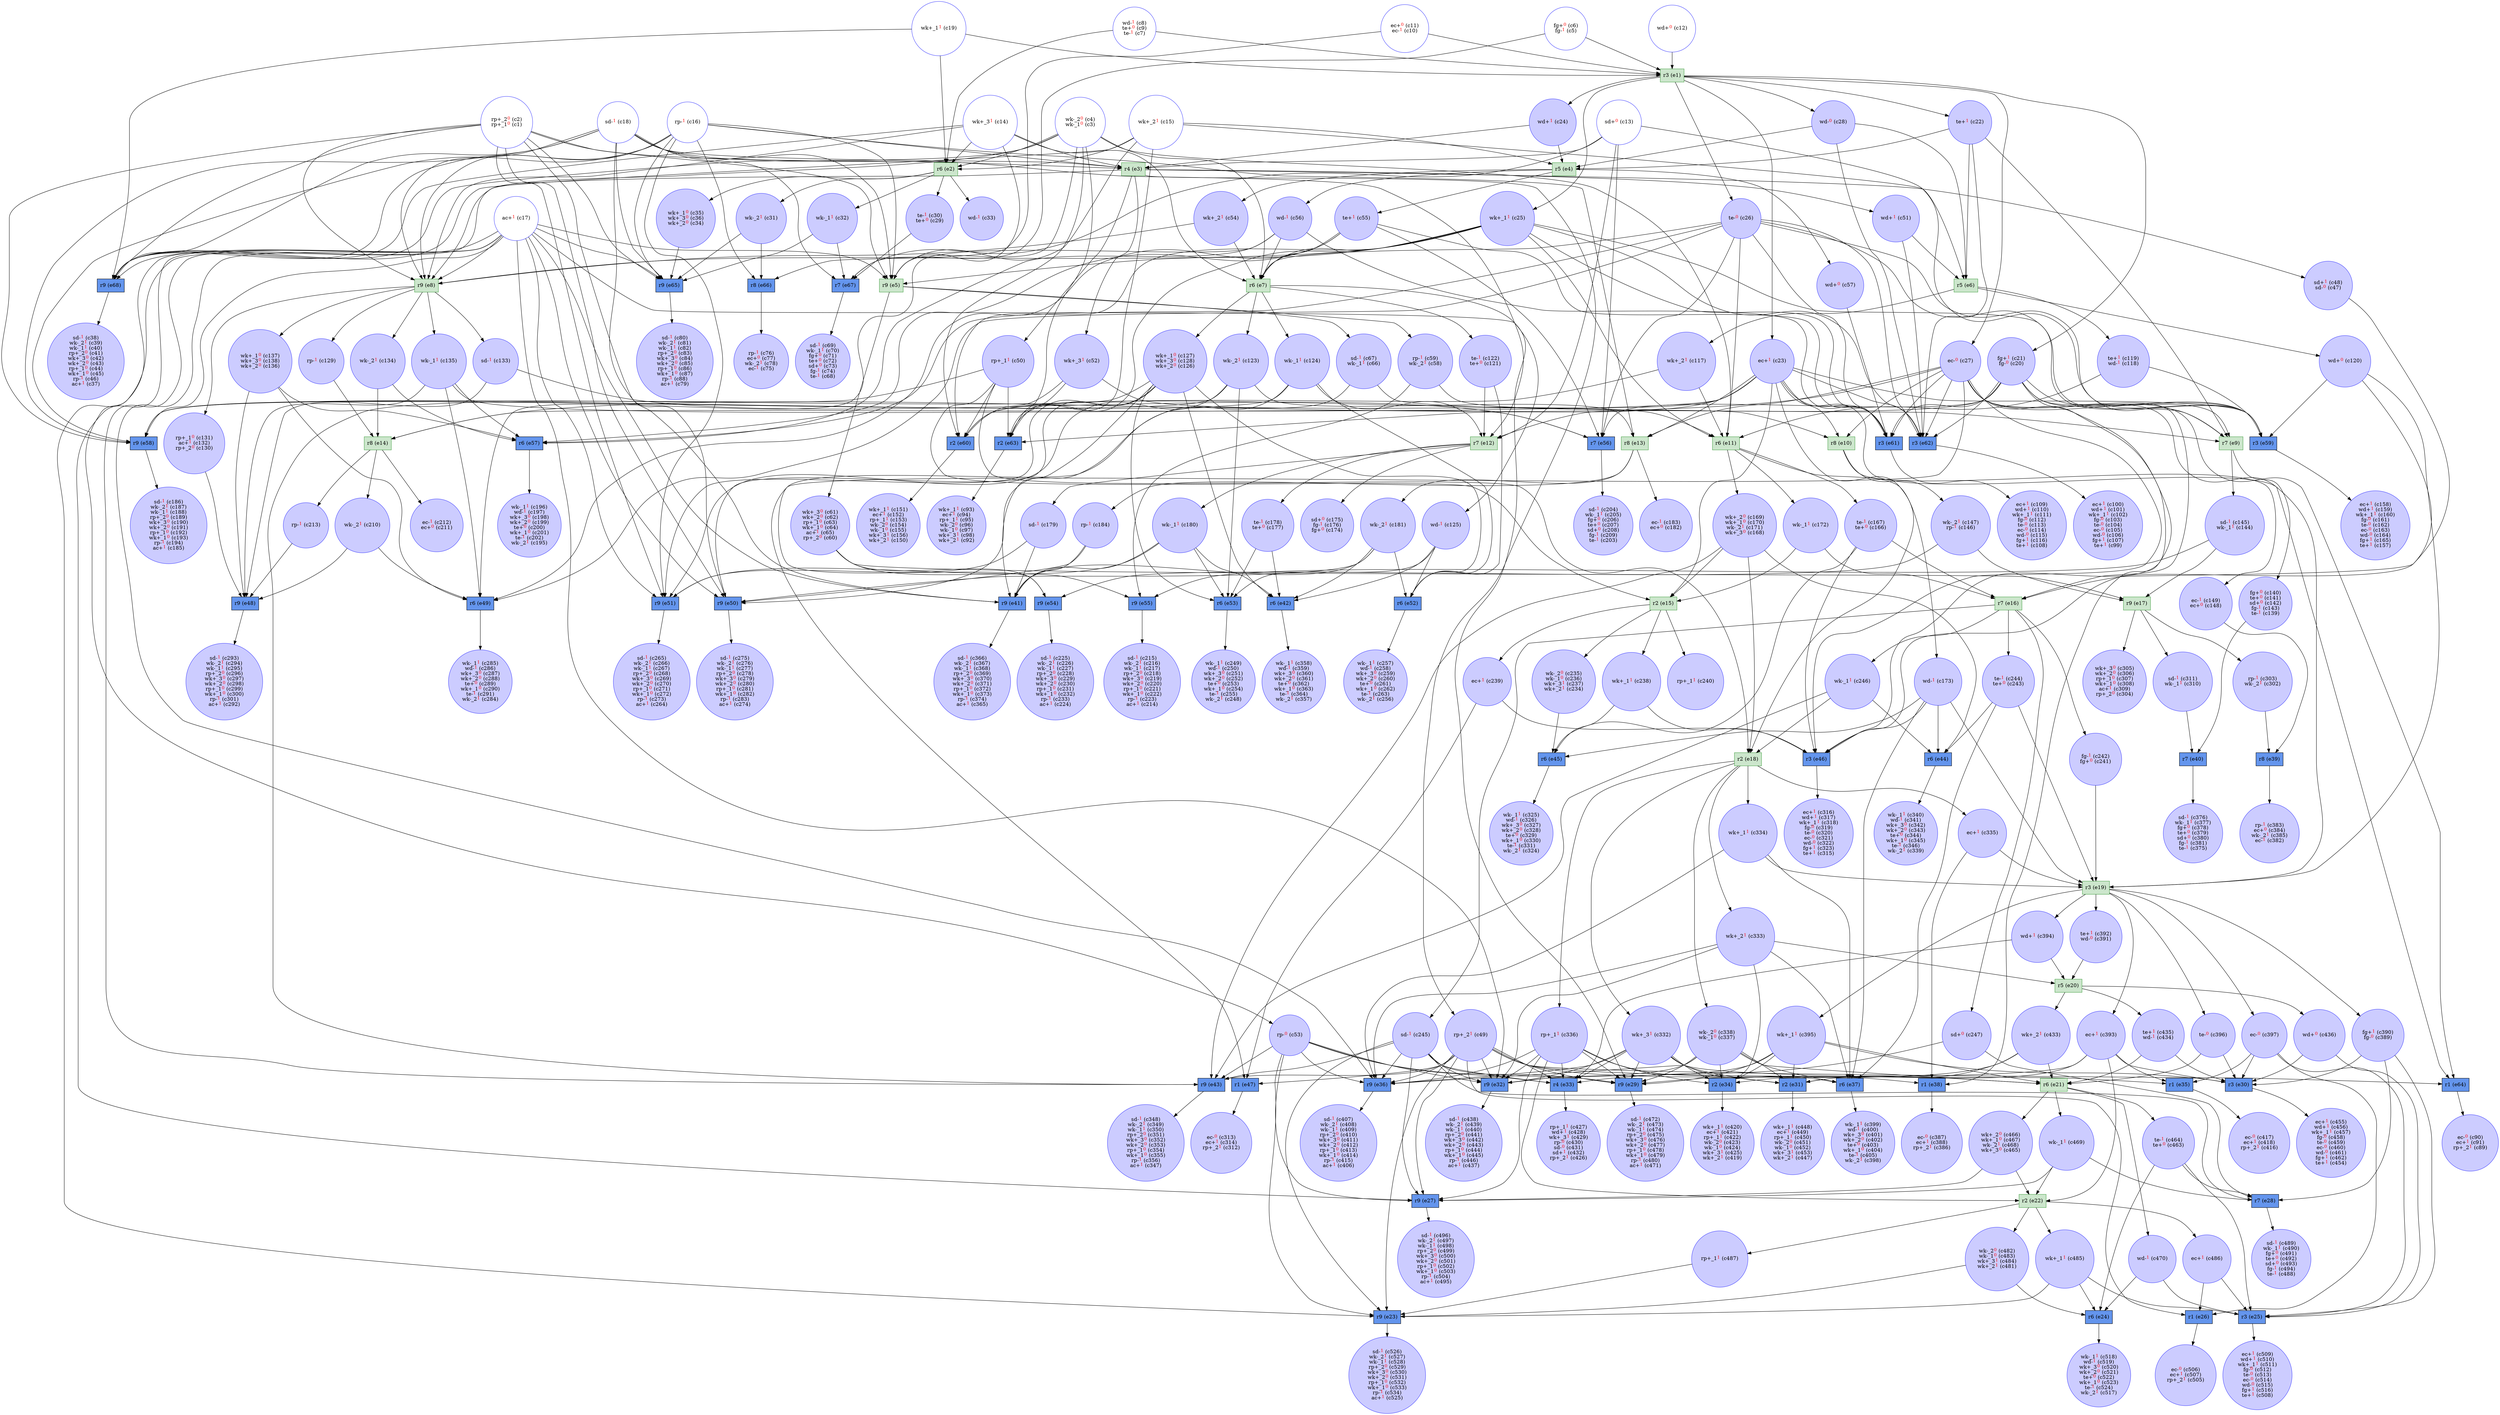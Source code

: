 digraph test {
  c1 -> e41;
  c1 -> e50;
  c1 -> e51;
  c1 -> e58;
  c1 -> e8;
  c1 -> e65;
  c1 -> e5;
  c1 -> e3;
  c1 -> e68;
  c3 -> e11;
  c3 -> e60;
  c3 -> e8;
  c3 -> e7;
  c3 -> e63;
  c3 -> e5;
  c3 -> e68;
  c3 -> e2;
  c5 -> e67;
  c5 -> e1;
  c7 -> e2;
  c7 -> e1;
  c10 -> e66;
  c10 -> e1;
  c12 -> e1;
  c13 -> e56;
  c13 -> e12;
  c13 -> e9;
  c13 -> e67;
  c13 -> e3;
  c14 -> e8;
  c14 -> e7;
  c14 -> e5;
  c14 -> e3;
  c14 -> e68;
  c14 -> e2;
  c15 -> e6;
  c15 -> e63;
  c15 -> e5;
  c15 -> e4;
  c15 -> e68;
  c15 -> e2;
  c16 -> e51;
  c16 -> e58;
  c16 -> e13;
  c16 -> e8;
  c16 -> e65;
  c16 -> e66;
  c16 -> e5;
  c16 -> e3;
  c16 -> e68;
  c17 -> e23;
  c17 -> e27;
  c17 -> e29;
  c17 -> e32;
  c17 -> e36;
  c17 -> e41;
  c17 -> e43;
  c17 -> e50;
  c17 -> e51;
  c17 -> e58;
  c17 -> e8;
  c17 -> e65;
  c17 -> e5;
  c17 -> e68;
  c18 -> e50;
  c18 -> e58;
  c18 -> e12;
  c18 -> e8;
  c18 -> e65;
  c18 -> e67;
  c18 -> e5;
  c18 -> e3;
  c18 -> e68;
  c19 -> e68;
  c19 -> e2;
  c19 -> e1;
  e1 -> c20;
  c20 -> e46;
  c20 -> e16;
  c20 -> e56;
  c20 -> e12;
  c20 -> e59;
  c20 -> e9;
  c20 -> e61;
  c20 -> e62;
  e1 -> c22;
  c22 -> e9;
  c22 -> e6;
  c22 -> e62;
  c22 -> e4;
  e1 -> c23;
  c23 -> e18;
  c23 -> e15;
  c23 -> e14;
  c23 -> e13;
  c23 -> e59;
  c23 -> e60;
  c23 -> e10;
  c23 -> e61;
  c23 -> e62;
  c23 -> e63;
  c23 -> e64;
  e1 -> c24;
  c24 -> e4;
  c24 -> e3;
  e1 -> c25;
  c25 -> e11;
  c25 -> e59;
  c25 -> e60;
  c25 -> e8;
  c25 -> e7;
  c25 -> e61;
  c25 -> e62;
  c25 -> e63;
  c25 -> e5;
  e1 -> c26;
  c26 -> e49;
  c26 -> e56;
  c26 -> e57;
  c26 -> e11;
  c26 -> e59;
  c26 -> e9;
  c26 -> e7;
  c26 -> e61;
  c26 -> e62;
  e1 -> c27;
  c27 -> e19;
  c27 -> e38;
  c27 -> e46;
  c27 -> e47;
  c27 -> e14;
  c27 -> e13;
  c27 -> e59;
  c27 -> e10;
  c27 -> e61;
  c27 -> e62;
  c27 -> e64;
  e1 -> c28;
  c28 -> e6;
  c28 -> e62;
  c28 -> e4;
  e2 -> c29;
  c29 -> e67;
  e2 -> c31;
  c31 -> e65;
  c31 -> e66;
  e2 -> c32;
  c32 -> e65;
  c32 -> e67;
  e2 -> c33;
  e2 -> c34;
  c34 -> e65;
  e68 -> c37;
  e3 -> c47;
  c47 -> e16;
  e3 -> c49;
  c49 -> e23;
  c49 -> e26;
  c49 -> e27;
  c49 -> e29;
  c49 -> e32;
  c49 -> e33;
  c49 -> e35;
  c49 -> e36;
  c49 -> e38;
  c49 -> e43;
  c49 -> e47;
  c49 -> e64;
  e3 -> c50;
  c50 -> e43;
  c50 -> e18;
  c50 -> e15;
  c50 -> e60;
  c50 -> e63;
  e3 -> c51;
  c51 -> e6;
  c51 -> e62;
  e3 -> c52;
  c52 -> e11;
  c52 -> e60;
  c52 -> e63;
  e3 -> c53;
  c53 -> e23;
  c53 -> e27;
  c53 -> e29;
  c53 -> e32;
  c53 -> e33;
  c53 -> e36;
  c53 -> e43;
  e4 -> c54;
  c54 -> e8;
  c54 -> e7;
  e4 -> c55;
  c55 -> e49;
  c55 -> e56;
  c55 -> e57;
  c55 -> e7;
  c55 -> e61;
  e4 -> c56;
  c56 -> e49;
  c56 -> e57;
  c56 -> e7;
  c56 -> e61;
  e4 -> c57;
  c57 -> e61;
  e5 -> c58;
  c58 -> e55;
  c58 -> e10;
  e5 -> c60;
  c60 -> e17;
  c60 -> e54;
  c60 -> e55;
  e5 -> c66;
  c66 -> e54;
  c66 -> e9;
  e67 -> c68;
  e66 -> c75;
  e65 -> c79;
  e64 -> c89;
  e63 -> c92;
  e62 -> c99;
  e61 -> c108;
  e6 -> c117;
  c117 -> e11;
  c117 -> e60;
  e6 -> c118;
  c118 -> e11;
  c118 -> e59;
  e6 -> c120;
  c120 -> e19;
  c120 -> e46;
  c120 -> e59;
  e7 -> c121;
  c121 -> e52;
  c121 -> e12;
  e7 -> c123;
  c123 -> e51;
  c123 -> e53;
  c123 -> e58;
  c123 -> e13;
  e7 -> c124;
  c124 -> e50;
  c124 -> e52;
  c124 -> e58;
  c124 -> e12;
  e7 -> c125;
  c125 -> e42;
  c125 -> e52;
  c125 -> e53;
  e7 -> c126;
  c126 -> e41;
  c126 -> e42;
  c126 -> e50;
  c126 -> e51;
  c126 -> e52;
  c126 -> e53;
  c126 -> e58;
  e8 -> c129;
  c129 -> e14;
  e8 -> c130;
  c130 -> e48;
  e8 -> c133;
  c133 -> e48;
  c133 -> e56;
  e8 -> c134;
  c134 -> e14;
  c134 -> e57;
  e8 -> c135;
  c135 -> e48;
  c135 -> e49;
  c135 -> e56;
  c135 -> e57;
  e8 -> c136;
  c136 -> e48;
  c136 -> e49;
  c136 -> e57;
  e9 -> c139;
  c139 -> e40;
  e9 -> c144;
  c144 -> e17;
  c144 -> e55;
  e10 -> c146;
  c146 -> e17;
  c146 -> e54;
  e10 -> c148;
  c148 -> e39;
  e60 -> c150;
  e59 -> c157;
  e11 -> c166;
  c166 -> e45;
  c166 -> e46;
  c166 -> e16;
  e11 -> c168;
  c168 -> e43;
  c168 -> e44;
  c168 -> e18;
  c168 -> e15;
  e11 -> c172;
  c172 -> e16;
  c172 -> e15;
  e11 -> c173;
  c173 -> e37;
  c173 -> e19;
  c173 -> e44;
  c173 -> e45;
  c173 -> e46;
  e12 -> c174;
  e12 -> c177;
  c177 -> e42;
  c177 -> e53;
  e12 -> c179;
  c179 -> e41;
  c179 -> e51;
  e12 -> c180;
  c180 -> e41;
  c180 -> e42;
  c180 -> e51;
  c180 -> e53;
  e13 -> c181;
  c181 -> e41;
  c181 -> e42;
  c181 -> e50;
  c181 -> e52;
  e13 -> c182;
  e13 -> c184;
  c184 -> e41;
  c184 -> e50;
  e58 -> c185;
  e57 -> c195;
  e56 -> c203;
  e14 -> c210;
  c210 -> e48;
  c210 -> e49;
  e14 -> c211;
  e14 -> c213;
  c213 -> e48;
  e55 -> c214;
  e54 -> c224;
  e15 -> c234;
  c234 -> e45;
  e15 -> c238;
  c238 -> e45;
  c238 -> e46;
  e15 -> c239;
  c239 -> e46;
  c239 -> e47;
  e15 -> c240;
  e16 -> c241;
  c241 -> e19;
  e16 -> c243;
  c243 -> e37;
  c243 -> e19;
  c243 -> e44;
  e16 -> c245;
  c245 -> e23;
  c245 -> e27;
  c245 -> e28;
  c245 -> e29;
  c245 -> e32;
  c245 -> e33;
  c245 -> e36;
  c245 -> e43;
  e16 -> c246;
  c246 -> e43;
  c246 -> e44;
  c246 -> e18;
  e16 -> c247;
  c247 -> e28;
  c247 -> e33;
  e53 -> c248;
  e52 -> c256;
  e51 -> c264;
  e50 -> c274;
  e49 -> c284;
  e48 -> c292;
  e17 -> c302;
  c302 -> e39;
  e17 -> c304;
  e17 -> c310;
  c310 -> e40;
  e47 -> c312;
  e46 -> c315;
  e45 -> c324;
  e18 -> c332;
  c332 -> e29;
  c332 -> e21;
  c332 -> e31;
  c332 -> e32;
  c332 -> e33;
  c332 -> e34;
  c332 -> e36;
  c332 -> e37;
  e18 -> c333;
  c333 -> e32;
  c333 -> e20;
  c333 -> e34;
  c333 -> e36;
  c333 -> e37;
  e18 -> c334;
  c334 -> e36;
  c334 -> e37;
  c334 -> e19;
  e18 -> c335;
  c335 -> e19;
  c335 -> e38;
  e18 -> c336;
  c336 -> e27;
  c336 -> e22;
  c336 -> e29;
  c336 -> e31;
  c336 -> e32;
  c336 -> e33;
  c336 -> e34;
  c336 -> e36;
  e18 -> c337;
  c337 -> e29;
  c337 -> e21;
  c337 -> e31;
  c337 -> e32;
  c337 -> e34;
  c337 -> e36;
  c337 -> e37;
  e44 -> c339;
  e43 -> c347;
  e42 -> c357;
  e41 -> c365;
  e40 -> c375;
  e39 -> c382;
  e38 -> c386;
  e19 -> c389;
  c389 -> e25;
  c389 -> e28;
  c389 -> e30;
  e19 -> c391;
  c391 -> e20;
  e19 -> c393;
  c393 -> e22;
  c393 -> e30;
  c393 -> e31;
  c393 -> e34;
  c393 -> e35;
  e19 -> c394;
  c394 -> e20;
  c394 -> e33;
  e19 -> c395;
  c395 -> e29;
  c395 -> e21;
  c395 -> e30;
  c395 -> e31;
  c395 -> e32;
  c395 -> e34;
  e19 -> c396;
  c396 -> e21;
  c396 -> e30;
  e19 -> c397;
  c397 -> e25;
  c397 -> e26;
  c397 -> e30;
  c397 -> e35;
  e37 -> c398;
  e36 -> c406;
  e35 -> c416;
  e34 -> c419;
  e33 -> c426;
  e20 -> c433;
  c433 -> e29;
  c433 -> e21;
  c433 -> e31;
  e20 -> c434;
  c434 -> e21;
  c434 -> e30;
  e20 -> c436;
  c436 -> e25;
  c436 -> e30;
  e32 -> c437;
  e31 -> c447;
  e30 -> c454;
  e21 -> c463;
  c463 -> e24;
  c463 -> e25;
  c463 -> e28;
  e21 -> c465;
  c465 -> e27;
  c465 -> e22;
  e21 -> c469;
  c469 -> e27;
  c469 -> e28;
  c469 -> e22;
  e21 -> c470;
  c470 -> e24;
  c470 -> e25;
  e29 -> c471;
  e22 -> c481;
  c481 -> e23;
  c481 -> e24;
  e22 -> c485;
  c485 -> e23;
  c485 -> e24;
  c485 -> e25;
  e22 -> c486;
  c486 -> e25;
  c486 -> e26;
  e22 -> c487;
  c487 -> e23;
  e28 -> c488;
  e27 -> c495;
  e26 -> c505;
  e25 -> c508;
  e24 -> c517;
  e23 -> c525;
  c1 [color= "#4040ff"fillcolor="transparent" label= <<FONT COLOR ="black">rp+_2</FONT><FONT COLOR="red"><SUP>0</SUP></FONT><FONT COLOR="black"> (c2)</FONT><BR/><FONT COLOR ="black">rp+_1</FONT><FONT COLOR="red"><SUP>0</SUP></FONT><FONT COLOR="black"> (c1)</FONT>> shape=circle style=filled];
  c3 [color= "#4040ff"fillcolor="transparent" label= <<FONT COLOR ="black">wk-_2</FONT><FONT COLOR="red"><SUP>0</SUP></FONT><FONT COLOR="black"> (c4)</FONT><BR/><FONT COLOR ="black">wk-_1</FONT><FONT COLOR="red"><SUP>0</SUP></FONT><FONT COLOR="black"> (c3)</FONT>> shape=circle style=filled];
  c5 [color= "#4040ff"fillcolor="transparent" label= <<FONT COLOR ="black">fg+</FONT><FONT COLOR="red"><SUP>0</SUP></FONT><FONT COLOR="black"> (c6)</FONT><BR/><FONT COLOR ="black">fg-</FONT><FONT COLOR="red"><SUP>1</SUP></FONT><FONT COLOR="black"> (c5)</FONT>> shape=circle style=filled];
  c7 [color= "#4040ff"fillcolor="transparent" label= <<FONT COLOR ="black">wd-</FONT><FONT COLOR="red"><SUP>1</SUP></FONT><FONT COLOR="black"> (c8)</FONT><BR/><FONT COLOR ="black">te+</FONT><FONT COLOR="red"><SUP>0</SUP></FONT><FONT COLOR="black"> (c9)</FONT><BR/><FONT COLOR ="black">te-</FONT><FONT COLOR="red"><SUP>1</SUP></FONT><FONT COLOR="black"> (c7)</FONT>> shape=circle style=filled];
  c10 [color= "#4040ff"fillcolor="transparent" label= <<FONT COLOR ="black">ec+</FONT><FONT COLOR="red"><SUP>0</SUP></FONT><FONT COLOR="black"> (c11)</FONT><BR/><FONT COLOR ="black">ec-</FONT><FONT COLOR="red"><SUP>1</SUP></FONT><FONT COLOR="black"> (c10)</FONT>> shape=circle style=filled];
  c12 [color= "#4040ff"fillcolor="transparent" label= <<FONT COLOR ="black">wd+</FONT><FONT COLOR="red"><SUP>0</SUP></FONT><FONT COLOR="black"> (c12)</FONT>> shape=circle style=filled];
  c13 [color= "#4040ff"fillcolor="transparent" label= <<FONT COLOR ="black">sd+</FONT><FONT COLOR="red"><SUP>0</SUP></FONT><FONT COLOR="black"> (c13)</FONT>> shape=circle style=filled];
  c14 [color= "#4040ff"fillcolor="transparent" label= <<FONT COLOR ="black">wk+_3</FONT><FONT COLOR="red"><SUP>1</SUP></FONT><FONT COLOR="black"> (c14)</FONT>> shape=circle style=filled];
  c15 [color= "#4040ff"fillcolor="transparent" label= <<FONT COLOR ="black">wk+_2</FONT><FONT COLOR="red"><SUP>1</SUP></FONT><FONT COLOR="black"> (c15)</FONT>> shape=circle style=filled];
  c16 [color= "#4040ff"fillcolor="transparent" label= <<FONT COLOR ="black">rp-</FONT><FONT COLOR="red"><SUP>1</SUP></FONT><FONT COLOR="black"> (c16)</FONT>> shape=circle style=filled];
  c17 [color= "#4040ff"fillcolor="transparent" label= <<FONT COLOR ="black">ac+</FONT><FONT COLOR="red"><SUP>1</SUP></FONT><FONT COLOR="black"> (c17)</FONT>> shape=circle style=filled];
  c18 [color= "#4040ff"fillcolor="transparent" label= <<FONT COLOR ="black">sd-</FONT><FONT COLOR="red"><SUP>1</SUP></FONT><FONT COLOR="black"> (c18)</FONT>> shape=circle style=filled];
  c19 [color= "#4040ff"fillcolor="transparent" label= <<FONT COLOR ="black">wk+_1</FONT><FONT COLOR="red"><SUP>1</SUP></FONT><FONT COLOR="black"> (c19)</FONT>> shape=circle style=filled];
  c20 [color= "#4040ff"fillcolor="#ccccff" label= <<FONT COLOR ="black">fg+</FONT><FONT COLOR="red"><SUP>1</SUP></FONT><FONT COLOR="black"> (c21)</FONT><BR/><FONT COLOR ="black">fg-</FONT><FONT COLOR="red"><SUP>0</SUP></FONT><FONT COLOR="black"> (c20)</FONT>> shape=circle style=filled];
  c22 [color= "#4040ff"fillcolor="#ccccff" label= <<FONT COLOR ="black">te+</FONT><FONT COLOR="red"><SUP>1</SUP></FONT><FONT COLOR="black"> (c22)</FONT>> shape=circle style=filled];
  c23 [color= "#4040ff"fillcolor="#ccccff" label= <<FONT COLOR ="black">ec+</FONT><FONT COLOR="red"><SUP>1</SUP></FONT><FONT COLOR="black"> (c23)</FONT>> shape=circle style=filled];
  c24 [color= "#4040ff"fillcolor="#ccccff" label= <<FONT COLOR ="black">wd+</FONT><FONT COLOR="red"><SUP>1</SUP></FONT><FONT COLOR="black"> (c24)</FONT>> shape=circle style=filled];
  c25 [color= "#4040ff"fillcolor="#ccccff" label= <<FONT COLOR ="black">wk+_1</FONT><FONT COLOR="red"><SUP>1</SUP></FONT><FONT COLOR="black"> (c25)</FONT>> shape=circle style=filled];
  c26 [color= "#4040ff"fillcolor="#ccccff" label= <<FONT COLOR ="black">te-</FONT><FONT COLOR="red"><SUP>0</SUP></FONT><FONT COLOR="black"> (c26)</FONT>> shape=circle style=filled];
  c27 [color= "#4040ff"fillcolor="#ccccff" label= <<FONT COLOR ="black">ec-</FONT><FONT COLOR="red"><SUP>0</SUP></FONT><FONT COLOR="black"> (c27)</FONT>> shape=circle style=filled];
  c28 [color= "#4040ff"fillcolor="#ccccff" label= <<FONT COLOR ="black">wd-</FONT><FONT COLOR="red"><SUP>0</SUP></FONT><FONT COLOR="black"> (c28)</FONT>> shape=circle style=filled];
  c29 [color= "#4040ff"fillcolor="#ccccff" label= <<FONT COLOR ="black">te-</FONT><FONT COLOR="red"><SUP>1</SUP></FONT><FONT COLOR="black"> (c30)</FONT><BR/><FONT COLOR ="black">te+</FONT><FONT COLOR="red"><SUP>0</SUP></FONT><FONT COLOR="black"> (c29)</FONT>> shape=circle style=filled];
  c31 [color= "#4040ff"fillcolor="#ccccff" label= <<FONT COLOR ="black">wk-_2</FONT><FONT COLOR="red"><SUP>1</SUP></FONT><FONT COLOR="black"> (c31)</FONT>> shape=circle style=filled];
  c32 [color= "#4040ff"fillcolor="#ccccff" label= <<FONT COLOR ="black">wk-_1</FONT><FONT COLOR="red"><SUP>1</SUP></FONT><FONT COLOR="black"> (c32)</FONT>> shape=circle style=filled];
  c33 [color= "#4040ff"fillcolor="#ccccff" label= <<FONT COLOR ="black">wd-</FONT><FONT COLOR="red"><SUP>1</SUP></FONT><FONT COLOR="black"> (c33)</FONT>> shape=circle style=filled];
  c34 [color= "#4040ff"fillcolor="#ccccff" label= <<FONT COLOR ="black">wk+_1</FONT><FONT COLOR="red"><SUP>0</SUP></FONT><FONT COLOR="black"> (c35)</FONT><BR/><FONT COLOR ="black">wk+_3</FONT><FONT COLOR="red"><SUP>0</SUP></FONT><FONT COLOR="black"> (c36)</FONT><BR/><FONT COLOR ="black">wk+_2</FONT><FONT COLOR="red"><SUP>0</SUP></FONT><FONT COLOR="black"> (c34)</FONT>> shape=circle style=filled];
  c37 [color= "#4040ff"fillcolor="#ccccff" label= <<FONT COLOR ="black">sd-</FONT><FONT COLOR="red"><SUP>1</SUP></FONT><FONT COLOR="black"> (c38)</FONT><BR/><FONT COLOR ="black">wk-_2</FONT><FONT COLOR="red"><SUP>1</SUP></FONT><FONT COLOR="black"> (c39)</FONT><BR/><FONT COLOR ="black">wk-_1</FONT><FONT COLOR="red"><SUP>1</SUP></FONT><FONT COLOR="black"> (c40)</FONT><BR/><FONT COLOR ="black">rp+_2</FONT><FONT COLOR="red"><SUP>0</SUP></FONT><FONT COLOR="black"> (c41)</FONT><BR/><FONT COLOR ="black">wk+_3</FONT><FONT COLOR="red"><SUP>0</SUP></FONT><FONT COLOR="black"> (c42)</FONT><BR/><FONT COLOR ="black">wk+_2</FONT><FONT COLOR="red"><SUP>0</SUP></FONT><FONT COLOR="black"> (c43)</FONT><BR/><FONT COLOR ="black">rp+_1</FONT><FONT COLOR="red"><SUP>0</SUP></FONT><FONT COLOR="black"> (c44)</FONT><BR/><FONT COLOR ="black">wk+_1</FONT><FONT COLOR="red"><SUP>0</SUP></FONT><FONT COLOR="black"> (c45)</FONT><BR/><FONT COLOR ="black">rp-</FONT><FONT COLOR="red"><SUP>1</SUP></FONT><FONT COLOR="black"> (c46)</FONT><BR/><FONT COLOR ="black">ac+</FONT><FONT COLOR="red"><SUP>1</SUP></FONT><FONT COLOR="black"> (c37)</FONT>> shape=circle style=filled];
  c47 [color= "#4040ff"fillcolor="#ccccff" label= <<FONT COLOR ="black">sd+</FONT><FONT COLOR="red"><SUP>1</SUP></FONT><FONT COLOR="black"> (c48)</FONT><BR/><FONT COLOR ="black">sd-</FONT><FONT COLOR="red"><SUP>0</SUP></FONT><FONT COLOR="black"> (c47)</FONT>> shape=circle style=filled];
  c49 [color= "#4040ff"fillcolor="#ccccff" label= <<FONT COLOR ="black">rp+_2</FONT><FONT COLOR="red"><SUP>1</SUP></FONT><FONT COLOR="black"> (c49)</FONT>> shape=circle style=filled];
  c50 [color= "#4040ff"fillcolor="#ccccff" label= <<FONT COLOR ="black">rp+_1</FONT><FONT COLOR="red"><SUP>1</SUP></FONT><FONT COLOR="black"> (c50)</FONT>> shape=circle style=filled];
  c51 [color= "#4040ff"fillcolor="#ccccff" label= <<FONT COLOR ="black">wd+</FONT><FONT COLOR="red"><SUP>1</SUP></FONT><FONT COLOR="black"> (c51)</FONT>> shape=circle style=filled];
  c52 [color= "#4040ff"fillcolor="#ccccff" label= <<FONT COLOR ="black">wk+_3</FONT><FONT COLOR="red"><SUP>1</SUP></FONT><FONT COLOR="black"> (c52)</FONT>> shape=circle style=filled];
  c53 [color= "#4040ff"fillcolor="#ccccff" label= <<FONT COLOR ="black">rp-</FONT><FONT COLOR="red"><SUP>0</SUP></FONT><FONT COLOR="black"> (c53)</FONT>> shape=circle style=filled];
  c54 [color= "#4040ff"fillcolor="#ccccff" label= <<FONT COLOR ="black">wk+_2</FONT><FONT COLOR="red"><SUP>1</SUP></FONT><FONT COLOR="black"> (c54)</FONT>> shape=circle style=filled];
  c55 [color= "#4040ff"fillcolor="#ccccff" label= <<FONT COLOR ="black">te+</FONT><FONT COLOR="red"><SUP>1</SUP></FONT><FONT COLOR="black"> (c55)</FONT>> shape=circle style=filled];
  c56 [color= "#4040ff"fillcolor="#ccccff" label= <<FONT COLOR ="black">wd-</FONT><FONT COLOR="red"><SUP>1</SUP></FONT><FONT COLOR="black"> (c56)</FONT>> shape=circle style=filled];
  c57 [color= "#4040ff"fillcolor="#ccccff" label= <<FONT COLOR ="black">wd+</FONT><FONT COLOR="red"><SUP>0</SUP></FONT><FONT COLOR="black"> (c57)</FONT>> shape=circle style=filled];
  c58 [color= "#4040ff"fillcolor="#ccccff" label= <<FONT COLOR ="black">rp-</FONT><FONT COLOR="red"><SUP>1</SUP></FONT><FONT COLOR="black"> (c59)</FONT><BR/><FONT COLOR ="black">wk-_2</FONT><FONT COLOR="red"><SUP>1</SUP></FONT><FONT COLOR="black"> (c58)</FONT>> shape=circle style=filled];
  c60 [color= "#4040ff"fillcolor="#ccccff" label= <<FONT COLOR ="black">wk+_3</FONT><FONT COLOR="red"><SUP>0</SUP></FONT><FONT COLOR="black"> (c61)</FONT><BR/><FONT COLOR ="black">wk+_2</FONT><FONT COLOR="red"><SUP>0</SUP></FONT><FONT COLOR="black"> (c62)</FONT><BR/><FONT COLOR ="black">rp+_1</FONT><FONT COLOR="red"><SUP>0</SUP></FONT><FONT COLOR="black"> (c63)</FONT><BR/><FONT COLOR ="black">wk+_1</FONT><FONT COLOR="red"><SUP>0</SUP></FONT><FONT COLOR="black"> (c64)</FONT><BR/><FONT COLOR ="black">ac+</FONT><FONT COLOR="red"><SUP>1</SUP></FONT><FONT COLOR="black"> (c65)</FONT><BR/><FONT COLOR ="black">rp+_2</FONT><FONT COLOR="red"><SUP>0</SUP></FONT><FONT COLOR="black"> (c60)</FONT>> shape=circle style=filled];
  c66 [color= "#4040ff"fillcolor="#ccccff" label= <<FONT COLOR ="black">sd-</FONT><FONT COLOR="red"><SUP>1</SUP></FONT><FONT COLOR="black"> (c67)</FONT><BR/><FONT COLOR ="black">wk-_1</FONT><FONT COLOR="red"><SUP>1</SUP></FONT><FONT COLOR="black"> (c66)</FONT>> shape=circle style=filled];
  c68 [color= "#4040ff"fillcolor="#ccccff" label= <<FONT COLOR ="black">sd-</FONT><FONT COLOR="red"><SUP>1</SUP></FONT><FONT COLOR="black"> (c69)</FONT><BR/><FONT COLOR ="black">wk-_1</FONT><FONT COLOR="red"><SUP>1</SUP></FONT><FONT COLOR="black"> (c70)</FONT><BR/><FONT COLOR ="black">fg+</FONT><FONT COLOR="red"><SUP>0</SUP></FONT><FONT COLOR="black"> (c71)</FONT><BR/><FONT COLOR ="black">te+</FONT><FONT COLOR="red"><SUP>0</SUP></FONT><FONT COLOR="black"> (c72)</FONT><BR/><FONT COLOR ="black">sd+</FONT><FONT COLOR="red"><SUP>0</SUP></FONT><FONT COLOR="black"> (c73)</FONT><BR/><FONT COLOR ="black">fg-</FONT><FONT COLOR="red"><SUP>1</SUP></FONT><FONT COLOR="black"> (c74)</FONT><BR/><FONT COLOR ="black">te-</FONT><FONT COLOR="red"><SUP>1</SUP></FONT><FONT COLOR="black"> (c68)</FONT>> shape=circle style=filled];
  c75 [color= "#4040ff"fillcolor="#ccccff" label= <<FONT COLOR ="black">rp-</FONT><FONT COLOR="red"><SUP>1</SUP></FONT><FONT COLOR="black"> (c76)</FONT><BR/><FONT COLOR ="black">ec+</FONT><FONT COLOR="red"><SUP>0</SUP></FONT><FONT COLOR="black"> (c77)</FONT><BR/><FONT COLOR ="black">wk-_2</FONT><FONT COLOR="red"><SUP>1</SUP></FONT><FONT COLOR="black"> (c78)</FONT><BR/><FONT COLOR ="black">ec-</FONT><FONT COLOR="red"><SUP>1</SUP></FONT><FONT COLOR="black"> (c75)</FONT>> shape=circle style=filled];
  c79 [color= "#4040ff"fillcolor="#ccccff" label= <<FONT COLOR ="black">sd-</FONT><FONT COLOR="red"><SUP>1</SUP></FONT><FONT COLOR="black"> (c80)</FONT><BR/><FONT COLOR ="black">wk-_2</FONT><FONT COLOR="red"><SUP>1</SUP></FONT><FONT COLOR="black"> (c81)</FONT><BR/><FONT COLOR ="black">wk-_1</FONT><FONT COLOR="red"><SUP>1</SUP></FONT><FONT COLOR="black"> (c82)</FONT><BR/><FONT COLOR ="black">rp+_2</FONT><FONT COLOR="red"><SUP>0</SUP></FONT><FONT COLOR="black"> (c83)</FONT><BR/><FONT COLOR ="black">wk+_3</FONT><FONT COLOR="red"><SUP>0</SUP></FONT><FONT COLOR="black"> (c84)</FONT><BR/><FONT COLOR ="black">wk+_2</FONT><FONT COLOR="red"><SUP>0</SUP></FONT><FONT COLOR="black"> (c85)</FONT><BR/><FONT COLOR ="black">rp+_1</FONT><FONT COLOR="red"><SUP>0</SUP></FONT><FONT COLOR="black"> (c86)</FONT><BR/><FONT COLOR ="black">wk+_1</FONT><FONT COLOR="red"><SUP>0</SUP></FONT><FONT COLOR="black"> (c87)</FONT><BR/><FONT COLOR ="black">rp-</FONT><FONT COLOR="red"><SUP>1</SUP></FONT><FONT COLOR="black"> (c88)</FONT><BR/><FONT COLOR ="black">ac+</FONT><FONT COLOR="red"><SUP>1</SUP></FONT><FONT COLOR="black"> (c79)</FONT>> shape=circle style=filled];
  c89 [color= "#4040ff"fillcolor="#ccccff" label= <<FONT COLOR ="black">ec-</FONT><FONT COLOR="red"><SUP>0</SUP></FONT><FONT COLOR="black"> (c90)</FONT><BR/><FONT COLOR ="black">ec+</FONT><FONT COLOR="red"><SUP>1</SUP></FONT><FONT COLOR="black"> (c91)</FONT><BR/><FONT COLOR ="black">rp+_2</FONT><FONT COLOR="red"><SUP>1</SUP></FONT><FONT COLOR="black"> (c89)</FONT>> shape=circle style=filled];
  c92 [color= "#4040ff"fillcolor="#ccccff" label= <<FONT COLOR ="black">wk+_1</FONT><FONT COLOR="red"><SUP>1</SUP></FONT><FONT COLOR="black"> (c93)</FONT><BR/><FONT COLOR ="black">ec+</FONT><FONT COLOR="red"><SUP>1</SUP></FONT><FONT COLOR="black"> (c94)</FONT><BR/><FONT COLOR ="black">rp+_1</FONT><FONT COLOR="red"><SUP>1</SUP></FONT><FONT COLOR="black"> (c95)</FONT><BR/><FONT COLOR ="black">wk-_2</FONT><FONT COLOR="red"><SUP>0</SUP></FONT><FONT COLOR="black"> (c96)</FONT><BR/><FONT COLOR ="black">wk-_1</FONT><FONT COLOR="red"><SUP>0</SUP></FONT><FONT COLOR="black"> (c97)</FONT><BR/><FONT COLOR ="black">wk+_3</FONT><FONT COLOR="red"><SUP>1</SUP></FONT><FONT COLOR="black"> (c98)</FONT><BR/><FONT COLOR ="black">wk+_2</FONT><FONT COLOR="red"><SUP>1</SUP></FONT><FONT COLOR="black"> (c92)</FONT>> shape=circle style=filled];
  c99 [color= "#4040ff"fillcolor="#ccccff" label= <<FONT COLOR ="black">ec+</FONT><FONT COLOR="red"><SUP>1</SUP></FONT><FONT COLOR="black"> (c100)</FONT><BR/><FONT COLOR ="black">wd+</FONT><FONT COLOR="red"><SUP>1</SUP></FONT><FONT COLOR="black"> (c101)</FONT><BR/><FONT COLOR ="black">wk+_1</FONT><FONT COLOR="red"><SUP>1</SUP></FONT><FONT COLOR="black"> (c102)</FONT><BR/><FONT COLOR ="black">fg-</FONT><FONT COLOR="red"><SUP>0</SUP></FONT><FONT COLOR="black"> (c103)</FONT><BR/><FONT COLOR ="black">te-</FONT><FONT COLOR="red"><SUP>0</SUP></FONT><FONT COLOR="black"> (c104)</FONT><BR/><FONT COLOR ="black">ec-</FONT><FONT COLOR="red"><SUP>0</SUP></FONT><FONT COLOR="black"> (c105)</FONT><BR/><FONT COLOR ="black">wd-</FONT><FONT COLOR="red"><SUP>0</SUP></FONT><FONT COLOR="black"> (c106)</FONT><BR/><FONT COLOR ="black">fg+</FONT><FONT COLOR="red"><SUP>1</SUP></FONT><FONT COLOR="black"> (c107)</FONT><BR/><FONT COLOR ="black">te+</FONT><FONT COLOR="red"><SUP>1</SUP></FONT><FONT COLOR="black"> (c99)</FONT>> shape=circle style=filled];
  c108 [color= "#4040ff"fillcolor="#ccccff" label= <<FONT COLOR ="black">ec+</FONT><FONT COLOR="red"><SUP>1</SUP></FONT><FONT COLOR="black"> (c109)</FONT><BR/><FONT COLOR ="black">wd+</FONT><FONT COLOR="red"><SUP>1</SUP></FONT><FONT COLOR="black"> (c110)</FONT><BR/><FONT COLOR ="black">wk+_1</FONT><FONT COLOR="red"><SUP>1</SUP></FONT><FONT COLOR="black"> (c111)</FONT><BR/><FONT COLOR ="black">fg-</FONT><FONT COLOR="red"><SUP>0</SUP></FONT><FONT COLOR="black"> (c112)</FONT><BR/><FONT COLOR ="black">te-</FONT><FONT COLOR="red"><SUP>0</SUP></FONT><FONT COLOR="black"> (c113)</FONT><BR/><FONT COLOR ="black">ec-</FONT><FONT COLOR="red"><SUP>0</SUP></FONT><FONT COLOR="black"> (c114)</FONT><BR/><FONT COLOR ="black">wd-</FONT><FONT COLOR="red"><SUP>0</SUP></FONT><FONT COLOR="black"> (c115)</FONT><BR/><FONT COLOR ="black">fg+</FONT><FONT COLOR="red"><SUP>1</SUP></FONT><FONT COLOR="black"> (c116)</FONT><BR/><FONT COLOR ="black">te+</FONT><FONT COLOR="red"><SUP>1</SUP></FONT><FONT COLOR="black"> (c108)</FONT>> shape=circle style=filled];
  c117 [color= "#4040ff"fillcolor="#ccccff" label= <<FONT COLOR ="black">wk+_2</FONT><FONT COLOR="red"><SUP>1</SUP></FONT><FONT COLOR="black"> (c117)</FONT>> shape=circle style=filled];
  c118 [color= "#4040ff"fillcolor="#ccccff" label= <<FONT COLOR ="black">te+</FONT><FONT COLOR="red"><SUP>1</SUP></FONT><FONT COLOR="black"> (c119)</FONT><BR/><FONT COLOR ="black">wd-</FONT><FONT COLOR="red"><SUP>1</SUP></FONT><FONT COLOR="black"> (c118)</FONT>> shape=circle style=filled];
  c120 [color= "#4040ff"fillcolor="#ccccff" label= <<FONT COLOR ="black">wd+</FONT><FONT COLOR="red"><SUP>0</SUP></FONT><FONT COLOR="black"> (c120)</FONT>> shape=circle style=filled];
  c121 [color= "#4040ff"fillcolor="#ccccff" label= <<FONT COLOR ="black">te-</FONT><FONT COLOR="red"><SUP>1</SUP></FONT><FONT COLOR="black"> (c122)</FONT><BR/><FONT COLOR ="black">te+</FONT><FONT COLOR="red"><SUP>0</SUP></FONT><FONT COLOR="black"> (c121)</FONT>> shape=circle style=filled];
  c123 [color= "#4040ff"fillcolor="#ccccff" label= <<FONT COLOR ="black">wk-_2</FONT><FONT COLOR="red"><SUP>1</SUP></FONT><FONT COLOR="black"> (c123)</FONT>> shape=circle style=filled];
  c124 [color= "#4040ff"fillcolor="#ccccff" label= <<FONT COLOR ="black">wk-_1</FONT><FONT COLOR="red"><SUP>1</SUP></FONT><FONT COLOR="black"> (c124)</FONT>> shape=circle style=filled];
  c125 [color= "#4040ff"fillcolor="#ccccff" label= <<FONT COLOR ="black">wd-</FONT><FONT COLOR="red"><SUP>1</SUP></FONT><FONT COLOR="black"> (c125)</FONT>> shape=circle style=filled];
  c126 [color= "#4040ff"fillcolor="#ccccff" label= <<FONT COLOR ="black">wk+_1</FONT><FONT COLOR="red"><SUP>0</SUP></FONT><FONT COLOR="black"> (c127)</FONT><BR/><FONT COLOR ="black">wk+_3</FONT><FONT COLOR="red"><SUP>0</SUP></FONT><FONT COLOR="black"> (c128)</FONT><BR/><FONT COLOR ="black">wk+_2</FONT><FONT COLOR="red"><SUP>0</SUP></FONT><FONT COLOR="black"> (c126)</FONT>> shape=circle style=filled];
  c129 [color= "#4040ff"fillcolor="#ccccff" label= <<FONT COLOR ="black">rp-</FONT><FONT COLOR="red"><SUP>1</SUP></FONT><FONT COLOR="black"> (c129)</FONT>> shape=circle style=filled];
  c130 [color= "#4040ff"fillcolor="#ccccff" label= <<FONT COLOR ="black">rp+_1</FONT><FONT COLOR="red"><SUP>0</SUP></FONT><FONT COLOR="black"> (c131)</FONT><BR/><FONT COLOR ="black">ac+</FONT><FONT COLOR="red"><SUP>1</SUP></FONT><FONT COLOR="black"> (c132)</FONT><BR/><FONT COLOR ="black">rp+_2</FONT><FONT COLOR="red"><SUP>0</SUP></FONT><FONT COLOR="black"> (c130)</FONT>> shape=circle style=filled];
  c133 [color= "#4040ff"fillcolor="#ccccff" label= <<FONT COLOR ="black">sd-</FONT><FONT COLOR="red"><SUP>1</SUP></FONT><FONT COLOR="black"> (c133)</FONT>> shape=circle style=filled];
  c134 [color= "#4040ff"fillcolor="#ccccff" label= <<FONT COLOR ="black">wk-_2</FONT><FONT COLOR="red"><SUP>1</SUP></FONT><FONT COLOR="black"> (c134)</FONT>> shape=circle style=filled];
  c135 [color= "#4040ff"fillcolor="#ccccff" label= <<FONT COLOR ="black">wk-_1</FONT><FONT COLOR="red"><SUP>1</SUP></FONT><FONT COLOR="black"> (c135)</FONT>> shape=circle style=filled];
  c136 [color= "#4040ff"fillcolor="#ccccff" label= <<FONT COLOR ="black">wk+_1</FONT><FONT COLOR="red"><SUP>0</SUP></FONT><FONT COLOR="black"> (c137)</FONT><BR/><FONT COLOR ="black">wk+_3</FONT><FONT COLOR="red"><SUP>0</SUP></FONT><FONT COLOR="black"> (c138)</FONT><BR/><FONT COLOR ="black">wk+_2</FONT><FONT COLOR="red"><SUP>0</SUP></FONT><FONT COLOR="black"> (c136)</FONT>> shape=circle style=filled];
  c139 [color= "#4040ff"fillcolor="#ccccff" label= <<FONT COLOR ="black">fg+</FONT><FONT COLOR="red"><SUP>0</SUP></FONT><FONT COLOR="black"> (c140)</FONT><BR/><FONT COLOR ="black">te+</FONT><FONT COLOR="red"><SUP>0</SUP></FONT><FONT COLOR="black"> (c141)</FONT><BR/><FONT COLOR ="black">sd+</FONT><FONT COLOR="red"><SUP>0</SUP></FONT><FONT COLOR="black"> (c142)</FONT><BR/><FONT COLOR ="black">fg-</FONT><FONT COLOR="red"><SUP>1</SUP></FONT><FONT COLOR="black"> (c143)</FONT><BR/><FONT COLOR ="black">te-</FONT><FONT COLOR="red"><SUP>1</SUP></FONT><FONT COLOR="black"> (c139)</FONT>> shape=circle style=filled];
  c144 [color= "#4040ff"fillcolor="#ccccff" label= <<FONT COLOR ="black">sd-</FONT><FONT COLOR="red"><SUP>1</SUP></FONT><FONT COLOR="black"> (c145)</FONT><BR/><FONT COLOR ="black">wk-_1</FONT><FONT COLOR="red"><SUP>1</SUP></FONT><FONT COLOR="black"> (c144)</FONT>> shape=circle style=filled];
  c146 [color= "#4040ff"fillcolor="#ccccff" label= <<FONT COLOR ="black">wk-_2</FONT><FONT COLOR="red"><SUP>1</SUP></FONT><FONT COLOR="black"> (c147)</FONT><BR/><FONT COLOR ="black">rp-</FONT><FONT COLOR="red"><SUP>1</SUP></FONT><FONT COLOR="black"> (c146)</FONT>> shape=circle style=filled];
  c148 [color= "#4040ff"fillcolor="#ccccff" label= <<FONT COLOR ="black">ec-</FONT><FONT COLOR="red"><SUP>1</SUP></FONT><FONT COLOR="black"> (c149)</FONT><BR/><FONT COLOR ="black">ec+</FONT><FONT COLOR="red"><SUP>0</SUP></FONT><FONT COLOR="black"> (c148)</FONT>> shape=circle style=filled];
  c150 [color= "#4040ff"fillcolor="#ccccff" label= <<FONT COLOR ="black">wk+_1</FONT><FONT COLOR="red"><SUP>1</SUP></FONT><FONT COLOR="black"> (c151)</FONT><BR/><FONT COLOR ="black">ec+</FONT><FONT COLOR="red"><SUP>1</SUP></FONT><FONT COLOR="black"> (c152)</FONT><BR/><FONT COLOR ="black">rp+_1</FONT><FONT COLOR="red"><SUP>1</SUP></FONT><FONT COLOR="black"> (c153)</FONT><BR/><FONT COLOR ="black">wk-_2</FONT><FONT COLOR="red"><SUP>0</SUP></FONT><FONT COLOR="black"> (c154)</FONT><BR/><FONT COLOR ="black">wk-_1</FONT><FONT COLOR="red"><SUP>0</SUP></FONT><FONT COLOR="black"> (c155)</FONT><BR/><FONT COLOR ="black">wk+_3</FONT><FONT COLOR="red"><SUP>1</SUP></FONT><FONT COLOR="black"> (c156)</FONT><BR/><FONT COLOR ="black">wk+_2</FONT><FONT COLOR="red"><SUP>1</SUP></FONT><FONT COLOR="black"> (c150)</FONT>> shape=circle style=filled];
  c157 [color= "#4040ff"fillcolor="#ccccff" label= <<FONT COLOR ="black">ec+</FONT><FONT COLOR="red"><SUP>1</SUP></FONT><FONT COLOR="black"> (c158)</FONT><BR/><FONT COLOR ="black">wd+</FONT><FONT COLOR="red"><SUP>1</SUP></FONT><FONT COLOR="black"> (c159)</FONT><BR/><FONT COLOR ="black">wk+_1</FONT><FONT COLOR="red"><SUP>1</SUP></FONT><FONT COLOR="black"> (c160)</FONT><BR/><FONT COLOR ="black">fg-</FONT><FONT COLOR="red"><SUP>0</SUP></FONT><FONT COLOR="black"> (c161)</FONT><BR/><FONT COLOR ="black">te-</FONT><FONT COLOR="red"><SUP>0</SUP></FONT><FONT COLOR="black"> (c162)</FONT><BR/><FONT COLOR ="black">ec-</FONT><FONT COLOR="red"><SUP>0</SUP></FONT><FONT COLOR="black"> (c163)</FONT><BR/><FONT COLOR ="black">wd-</FONT><FONT COLOR="red"><SUP>0</SUP></FONT><FONT COLOR="black"> (c164)</FONT><BR/><FONT COLOR ="black">fg+</FONT><FONT COLOR="red"><SUP>1</SUP></FONT><FONT COLOR="black"> (c165)</FONT><BR/><FONT COLOR ="black">te+</FONT><FONT COLOR="red"><SUP>1</SUP></FONT><FONT COLOR="black"> (c157)</FONT>> shape=circle style=filled];
  c166 [color= "#4040ff"fillcolor="#ccccff" label= <<FONT COLOR ="black">te-</FONT><FONT COLOR="red"><SUP>1</SUP></FONT><FONT COLOR="black"> (c167)</FONT><BR/><FONT COLOR ="black">te+</FONT><FONT COLOR="red"><SUP>0</SUP></FONT><FONT COLOR="black"> (c166)</FONT>> shape=circle style=filled];
  c168 [color= "#4040ff"fillcolor="#ccccff" label= <<FONT COLOR ="black">wk+_2</FONT><FONT COLOR="red"><SUP>0</SUP></FONT><FONT COLOR="black"> (c169)</FONT><BR/><FONT COLOR ="black">wk+_1</FONT><FONT COLOR="red"><SUP>0</SUP></FONT><FONT COLOR="black"> (c170)</FONT><BR/><FONT COLOR ="black">wk-_2</FONT><FONT COLOR="red"><SUP>1</SUP></FONT><FONT COLOR="black"> (c171)</FONT><BR/><FONT COLOR ="black">wk+_3</FONT><FONT COLOR="red"><SUP>0</SUP></FONT><FONT COLOR="black"> (c168)</FONT>> shape=circle style=filled];
  c172 [color= "#4040ff"fillcolor="#ccccff" label= <<FONT COLOR ="black">wk-_1</FONT><FONT COLOR="red"><SUP>1</SUP></FONT><FONT COLOR="black"> (c172)</FONT>> shape=circle style=filled];
  c173 [color= "#4040ff"fillcolor="#ccccff" label= <<FONT COLOR ="black">wd-</FONT><FONT COLOR="red"><SUP>1</SUP></FONT><FONT COLOR="black"> (c173)</FONT>> shape=circle style=filled];
  c174 [color= "#4040ff"fillcolor="#ccccff" label= <<FONT COLOR ="black">sd+</FONT><FONT COLOR="red"><SUP>0</SUP></FONT><FONT COLOR="black"> (c175)</FONT><BR/><FONT COLOR ="black">fg-</FONT><FONT COLOR="red"><SUP>1</SUP></FONT><FONT COLOR="black"> (c176)</FONT><BR/><FONT COLOR ="black">fg+</FONT><FONT COLOR="red"><SUP>0</SUP></FONT><FONT COLOR="black"> (c174)</FONT>> shape=circle style=filled];
  c177 [color= "#4040ff"fillcolor="#ccccff" label= <<FONT COLOR ="black">te-</FONT><FONT COLOR="red"><SUP>1</SUP></FONT><FONT COLOR="black"> (c178)</FONT><BR/><FONT COLOR ="black">te+</FONT><FONT COLOR="red"><SUP>0</SUP></FONT><FONT COLOR="black"> (c177)</FONT>> shape=circle style=filled];
  c179 [color= "#4040ff"fillcolor="#ccccff" label= <<FONT COLOR ="black">sd-</FONT><FONT COLOR="red"><SUP>1</SUP></FONT><FONT COLOR="black"> (c179)</FONT>> shape=circle style=filled];
  c180 [color= "#4040ff"fillcolor="#ccccff" label= <<FONT COLOR ="black">wk-_1</FONT><FONT COLOR="red"><SUP>1</SUP></FONT><FONT COLOR="black"> (c180)</FONT>> shape=circle style=filled];
  c181 [color= "#4040ff"fillcolor="#ccccff" label= <<FONT COLOR ="black">wk-_2</FONT><FONT COLOR="red"><SUP>1</SUP></FONT><FONT COLOR="black"> (c181)</FONT>> shape=circle style=filled];
  c182 [color= "#4040ff"fillcolor="#ccccff" label= <<FONT COLOR ="black">ec-</FONT><FONT COLOR="red"><SUP>1</SUP></FONT><FONT COLOR="black"> (c183)</FONT><BR/><FONT COLOR ="black">ec+</FONT><FONT COLOR="red"><SUP>0</SUP></FONT><FONT COLOR="black"> (c182)</FONT>> shape=circle style=filled];
  c184 [color= "#4040ff"fillcolor="#ccccff" label= <<FONT COLOR ="black">rp-</FONT><FONT COLOR="red"><SUP>1</SUP></FONT><FONT COLOR="black"> (c184)</FONT>> shape=circle style=filled];
  c185 [color= "#4040ff"fillcolor="#ccccff" label= <<FONT COLOR ="black">sd-</FONT><FONT COLOR="red"><SUP>1</SUP></FONT><FONT COLOR="black"> (c186)</FONT><BR/><FONT COLOR ="black">wk-_2</FONT><FONT COLOR="red"><SUP>1</SUP></FONT><FONT COLOR="black"> (c187)</FONT><BR/><FONT COLOR ="black">wk-_1</FONT><FONT COLOR="red"><SUP>1</SUP></FONT><FONT COLOR="black"> (c188)</FONT><BR/><FONT COLOR ="black">rp+_2</FONT><FONT COLOR="red"><SUP>0</SUP></FONT><FONT COLOR="black"> (c189)</FONT><BR/><FONT COLOR ="black">wk+_3</FONT><FONT COLOR="red"><SUP>0</SUP></FONT><FONT COLOR="black"> (c190)</FONT><BR/><FONT COLOR ="black">wk+_2</FONT><FONT COLOR="red"><SUP>0</SUP></FONT><FONT COLOR="black"> (c191)</FONT><BR/><FONT COLOR ="black">rp+_1</FONT><FONT COLOR="red"><SUP>0</SUP></FONT><FONT COLOR="black"> (c192)</FONT><BR/><FONT COLOR ="black">wk+_1</FONT><FONT COLOR="red"><SUP>0</SUP></FONT><FONT COLOR="black"> (c193)</FONT><BR/><FONT COLOR ="black">rp-</FONT><FONT COLOR="red"><SUP>1</SUP></FONT><FONT COLOR="black"> (c194)</FONT><BR/><FONT COLOR ="black">ac+</FONT><FONT COLOR="red"><SUP>1</SUP></FONT><FONT COLOR="black"> (c185)</FONT>> shape=circle style=filled];
  c195 [color= "#4040ff"fillcolor="#ccccff" label= <<FONT COLOR ="black">wk-_1</FONT><FONT COLOR="red"><SUP>1</SUP></FONT><FONT COLOR="black"> (c196)</FONT><BR/><FONT COLOR ="black">wd-</FONT><FONT COLOR="red"><SUP>1</SUP></FONT><FONT COLOR="black"> (c197)</FONT><BR/><FONT COLOR ="black">wk+_3</FONT><FONT COLOR="red"><SUP>0</SUP></FONT><FONT COLOR="black"> (c198)</FONT><BR/><FONT COLOR ="black">wk+_2</FONT><FONT COLOR="red"><SUP>0</SUP></FONT><FONT COLOR="black"> (c199)</FONT><BR/><FONT COLOR ="black">te+</FONT><FONT COLOR="red"><SUP>0</SUP></FONT><FONT COLOR="black"> (c200)</FONT><BR/><FONT COLOR ="black">wk+_1</FONT><FONT COLOR="red"><SUP>0</SUP></FONT><FONT COLOR="black"> (c201)</FONT><BR/><FONT COLOR ="black">te-</FONT><FONT COLOR="red"><SUP>1</SUP></FONT><FONT COLOR="black"> (c202)</FONT><BR/><FONT COLOR ="black">wk-_2</FONT><FONT COLOR="red"><SUP>1</SUP></FONT><FONT COLOR="black"> (c195)</FONT>> shape=circle style=filled];
  c203 [color= "#4040ff"fillcolor="#ccccff" label= <<FONT COLOR ="black">sd-</FONT><FONT COLOR="red"><SUP>1</SUP></FONT><FONT COLOR="black"> (c204)</FONT><BR/><FONT COLOR ="black">wk-_1</FONT><FONT COLOR="red"><SUP>1</SUP></FONT><FONT COLOR="black"> (c205)</FONT><BR/><FONT COLOR ="black">fg+</FONT><FONT COLOR="red"><SUP>0</SUP></FONT><FONT COLOR="black"> (c206)</FONT><BR/><FONT COLOR ="black">te+</FONT><FONT COLOR="red"><SUP>0</SUP></FONT><FONT COLOR="black"> (c207)</FONT><BR/><FONT COLOR ="black">sd+</FONT><FONT COLOR="red"><SUP>0</SUP></FONT><FONT COLOR="black"> (c208)</FONT><BR/><FONT COLOR ="black">fg-</FONT><FONT COLOR="red"><SUP>1</SUP></FONT><FONT COLOR="black"> (c209)</FONT><BR/><FONT COLOR ="black">te-</FONT><FONT COLOR="red"><SUP>1</SUP></FONT><FONT COLOR="black"> (c203)</FONT>> shape=circle style=filled];
  c210 [color= "#4040ff"fillcolor="#ccccff" label= <<FONT COLOR ="black">wk-_2</FONT><FONT COLOR="red"><SUP>1</SUP></FONT><FONT COLOR="black"> (c210)</FONT>> shape=circle style=filled];
  c211 [color= "#4040ff"fillcolor="#ccccff" label= <<FONT COLOR ="black">ec-</FONT><FONT COLOR="red"><SUP>1</SUP></FONT><FONT COLOR="black"> (c212)</FONT><BR/><FONT COLOR ="black">ec+</FONT><FONT COLOR="red"><SUP>0</SUP></FONT><FONT COLOR="black"> (c211)</FONT>> shape=circle style=filled];
  c213 [color= "#4040ff"fillcolor="#ccccff" label= <<FONT COLOR ="black">rp-</FONT><FONT COLOR="red"><SUP>1</SUP></FONT><FONT COLOR="black"> (c213)</FONT>> shape=circle style=filled];
  c214 [color= "#4040ff"fillcolor="#ccccff" label= <<FONT COLOR ="black">sd-</FONT><FONT COLOR="red"><SUP>1</SUP></FONT><FONT COLOR="black"> (c215)</FONT><BR/><FONT COLOR ="black">wk-_2</FONT><FONT COLOR="red"><SUP>1</SUP></FONT><FONT COLOR="black"> (c216)</FONT><BR/><FONT COLOR ="black">wk-_1</FONT><FONT COLOR="red"><SUP>1</SUP></FONT><FONT COLOR="black"> (c217)</FONT><BR/><FONT COLOR ="black">rp+_2</FONT><FONT COLOR="red"><SUP>0</SUP></FONT><FONT COLOR="black"> (c218)</FONT><BR/><FONT COLOR ="black">wk+_3</FONT><FONT COLOR="red"><SUP>0</SUP></FONT><FONT COLOR="black"> (c219)</FONT><BR/><FONT COLOR ="black">wk+_2</FONT><FONT COLOR="red"><SUP>0</SUP></FONT><FONT COLOR="black"> (c220)</FONT><BR/><FONT COLOR ="black">rp+_1</FONT><FONT COLOR="red"><SUP>0</SUP></FONT><FONT COLOR="black"> (c221)</FONT><BR/><FONT COLOR ="black">wk+_1</FONT><FONT COLOR="red"><SUP>0</SUP></FONT><FONT COLOR="black"> (c222)</FONT><BR/><FONT COLOR ="black">rp-</FONT><FONT COLOR="red"><SUP>1</SUP></FONT><FONT COLOR="black"> (c223)</FONT><BR/><FONT COLOR ="black">ac+</FONT><FONT COLOR="red"><SUP>1</SUP></FONT><FONT COLOR="black"> (c214)</FONT>> shape=circle style=filled];
  c224 [color= "#4040ff"fillcolor="#ccccff" label= <<FONT COLOR ="black">sd-</FONT><FONT COLOR="red"><SUP>1</SUP></FONT><FONT COLOR="black"> (c225)</FONT><BR/><FONT COLOR ="black">wk-_2</FONT><FONT COLOR="red"><SUP>1</SUP></FONT><FONT COLOR="black"> (c226)</FONT><BR/><FONT COLOR ="black">wk-_1</FONT><FONT COLOR="red"><SUP>1</SUP></FONT><FONT COLOR="black"> (c227)</FONT><BR/><FONT COLOR ="black">rp+_2</FONT><FONT COLOR="red"><SUP>0</SUP></FONT><FONT COLOR="black"> (c228)</FONT><BR/><FONT COLOR ="black">wk+_3</FONT><FONT COLOR="red"><SUP>0</SUP></FONT><FONT COLOR="black"> (c229)</FONT><BR/><FONT COLOR ="black">wk+_2</FONT><FONT COLOR="red"><SUP>0</SUP></FONT><FONT COLOR="black"> (c230)</FONT><BR/><FONT COLOR ="black">rp+_1</FONT><FONT COLOR="red"><SUP>0</SUP></FONT><FONT COLOR="black"> (c231)</FONT><BR/><FONT COLOR ="black">wk+_1</FONT><FONT COLOR="red"><SUP>0</SUP></FONT><FONT COLOR="black"> (c232)</FONT><BR/><FONT COLOR ="black">rp-</FONT><FONT COLOR="red"><SUP>1</SUP></FONT><FONT COLOR="black"> (c233)</FONT><BR/><FONT COLOR ="black">ac+</FONT><FONT COLOR="red"><SUP>1</SUP></FONT><FONT COLOR="black"> (c224)</FONT>> shape=circle style=filled];
  c234 [color= "#4040ff"fillcolor="#ccccff" label= <<FONT COLOR ="black">wk-_2</FONT><FONT COLOR="red"><SUP>0</SUP></FONT><FONT COLOR="black"> (c235)</FONT><BR/><FONT COLOR ="black">wk-_1</FONT><FONT COLOR="red"><SUP>0</SUP></FONT><FONT COLOR="black"> (c236)</FONT><BR/><FONT COLOR ="black">wk+_3</FONT><FONT COLOR="red"><SUP>1</SUP></FONT><FONT COLOR="black"> (c237)</FONT><BR/><FONT COLOR ="black">wk+_2</FONT><FONT COLOR="red"><SUP>1</SUP></FONT><FONT COLOR="black"> (c234)</FONT>> shape=circle style=filled];
  c238 [color= "#4040ff"fillcolor="#ccccff" label= <<FONT COLOR ="black">wk+_1</FONT><FONT COLOR="red"><SUP>1</SUP></FONT><FONT COLOR="black"> (c238)</FONT>> shape=circle style=filled];
  c239 [color= "#4040ff"fillcolor="#ccccff" label= <<FONT COLOR ="black">ec+</FONT><FONT COLOR="red"><SUP>1</SUP></FONT><FONT COLOR="black"> (c239)</FONT>> shape=circle style=filled];
  c240 [color= "#4040ff"fillcolor="#ccccff" label= <<FONT COLOR ="black">rp+_1</FONT><FONT COLOR="red"><SUP>1</SUP></FONT><FONT COLOR="black"> (c240)</FONT>> shape=circle style=filled];
  c241 [color= "#4040ff"fillcolor="#ccccff" label= <<FONT COLOR ="black">fg-</FONT><FONT COLOR="red"><SUP>1</SUP></FONT><FONT COLOR="black"> (c242)</FONT><BR/><FONT COLOR ="black">fg+</FONT><FONT COLOR="red"><SUP>0</SUP></FONT><FONT COLOR="black"> (c241)</FONT>> shape=circle style=filled];
  c243 [color= "#4040ff"fillcolor="#ccccff" label= <<FONT COLOR ="black">te-</FONT><FONT COLOR="red"><SUP>1</SUP></FONT><FONT COLOR="black"> (c244)</FONT><BR/><FONT COLOR ="black">te+</FONT><FONT COLOR="red"><SUP>0</SUP></FONT><FONT COLOR="black"> (c243)</FONT>> shape=circle style=filled];
  c245 [color= "#4040ff"fillcolor="#ccccff" label= <<FONT COLOR ="black">sd-</FONT><FONT COLOR="red"><SUP>1</SUP></FONT><FONT COLOR="black"> (c245)</FONT>> shape=circle style=filled];
  c246 [color= "#4040ff"fillcolor="#ccccff" label= <<FONT COLOR ="black">wk-_1</FONT><FONT COLOR="red"><SUP>1</SUP></FONT><FONT COLOR="black"> (c246)</FONT>> shape=circle style=filled];
  c247 [color= "#4040ff"fillcolor="#ccccff" label= <<FONT COLOR ="black">sd+</FONT><FONT COLOR="red"><SUP>0</SUP></FONT><FONT COLOR="black"> (c247)</FONT>> shape=circle style=filled];
  c248 [color= "#4040ff"fillcolor="#ccccff" label= <<FONT COLOR ="black">wk-_1</FONT><FONT COLOR="red"><SUP>1</SUP></FONT><FONT COLOR="black"> (c249)</FONT><BR/><FONT COLOR ="black">wd-</FONT><FONT COLOR="red"><SUP>1</SUP></FONT><FONT COLOR="black"> (c250)</FONT><BR/><FONT COLOR ="black">wk+_3</FONT><FONT COLOR="red"><SUP>0</SUP></FONT><FONT COLOR="black"> (c251)</FONT><BR/><FONT COLOR ="black">wk+_2</FONT><FONT COLOR="red"><SUP>0</SUP></FONT><FONT COLOR="black"> (c252)</FONT><BR/><FONT COLOR ="black">te+</FONT><FONT COLOR="red"><SUP>0</SUP></FONT><FONT COLOR="black"> (c253)</FONT><BR/><FONT COLOR ="black">wk+_1</FONT><FONT COLOR="red"><SUP>0</SUP></FONT><FONT COLOR="black"> (c254)</FONT><BR/><FONT COLOR ="black">te-</FONT><FONT COLOR="red"><SUP>1</SUP></FONT><FONT COLOR="black"> (c255)</FONT><BR/><FONT COLOR ="black">wk-_2</FONT><FONT COLOR="red"><SUP>1</SUP></FONT><FONT COLOR="black"> (c248)</FONT>> shape=circle style=filled];
  c256 [color= "#4040ff"fillcolor="#ccccff" label= <<FONT COLOR ="black">wk-_1</FONT><FONT COLOR="red"><SUP>1</SUP></FONT><FONT COLOR="black"> (c257)</FONT><BR/><FONT COLOR ="black">wd-</FONT><FONT COLOR="red"><SUP>1</SUP></FONT><FONT COLOR="black"> (c258)</FONT><BR/><FONT COLOR ="black">wk+_3</FONT><FONT COLOR="red"><SUP>0</SUP></FONT><FONT COLOR="black"> (c259)</FONT><BR/><FONT COLOR ="black">wk+_2</FONT><FONT COLOR="red"><SUP>0</SUP></FONT><FONT COLOR="black"> (c260)</FONT><BR/><FONT COLOR ="black">te+</FONT><FONT COLOR="red"><SUP>0</SUP></FONT><FONT COLOR="black"> (c261)</FONT><BR/><FONT COLOR ="black">wk+_1</FONT><FONT COLOR="red"><SUP>0</SUP></FONT><FONT COLOR="black"> (c262)</FONT><BR/><FONT COLOR ="black">te-</FONT><FONT COLOR="red"><SUP>1</SUP></FONT><FONT COLOR="black"> (c263)</FONT><BR/><FONT COLOR ="black">wk-_2</FONT><FONT COLOR="red"><SUP>1</SUP></FONT><FONT COLOR="black"> (c256)</FONT>> shape=circle style=filled];
  c264 [color= "#4040ff"fillcolor="#ccccff" label= <<FONT COLOR ="black">sd-</FONT><FONT COLOR="red"><SUP>1</SUP></FONT><FONT COLOR="black"> (c265)</FONT><BR/><FONT COLOR ="black">wk-_2</FONT><FONT COLOR="red"><SUP>1</SUP></FONT><FONT COLOR="black"> (c266)</FONT><BR/><FONT COLOR ="black">wk-_1</FONT><FONT COLOR="red"><SUP>1</SUP></FONT><FONT COLOR="black"> (c267)</FONT><BR/><FONT COLOR ="black">rp+_2</FONT><FONT COLOR="red"><SUP>0</SUP></FONT><FONT COLOR="black"> (c268)</FONT><BR/><FONT COLOR ="black">wk+_3</FONT><FONT COLOR="red"><SUP>0</SUP></FONT><FONT COLOR="black"> (c269)</FONT><BR/><FONT COLOR ="black">wk+_2</FONT><FONT COLOR="red"><SUP>0</SUP></FONT><FONT COLOR="black"> (c270)</FONT><BR/><FONT COLOR ="black">rp+_1</FONT><FONT COLOR="red"><SUP>0</SUP></FONT><FONT COLOR="black"> (c271)</FONT><BR/><FONT COLOR ="black">wk+_1</FONT><FONT COLOR="red"><SUP>0</SUP></FONT><FONT COLOR="black"> (c272)</FONT><BR/><FONT COLOR ="black">rp-</FONT><FONT COLOR="red"><SUP>1</SUP></FONT><FONT COLOR="black"> (c273)</FONT><BR/><FONT COLOR ="black">ac+</FONT><FONT COLOR="red"><SUP>1</SUP></FONT><FONT COLOR="black"> (c264)</FONT>> shape=circle style=filled];
  c274 [color= "#4040ff"fillcolor="#ccccff" label= <<FONT COLOR ="black">sd-</FONT><FONT COLOR="red"><SUP>1</SUP></FONT><FONT COLOR="black"> (c275)</FONT><BR/><FONT COLOR ="black">wk-_2</FONT><FONT COLOR="red"><SUP>1</SUP></FONT><FONT COLOR="black"> (c276)</FONT><BR/><FONT COLOR ="black">wk-_1</FONT><FONT COLOR="red"><SUP>1</SUP></FONT><FONT COLOR="black"> (c277)</FONT><BR/><FONT COLOR ="black">rp+_2</FONT><FONT COLOR="red"><SUP>0</SUP></FONT><FONT COLOR="black"> (c278)</FONT><BR/><FONT COLOR ="black">wk+_3</FONT><FONT COLOR="red"><SUP>0</SUP></FONT><FONT COLOR="black"> (c279)</FONT><BR/><FONT COLOR ="black">wk+_2</FONT><FONT COLOR="red"><SUP>0</SUP></FONT><FONT COLOR="black"> (c280)</FONT><BR/><FONT COLOR ="black">rp+_1</FONT><FONT COLOR="red"><SUP>0</SUP></FONT><FONT COLOR="black"> (c281)</FONT><BR/><FONT COLOR ="black">wk+_1</FONT><FONT COLOR="red"><SUP>0</SUP></FONT><FONT COLOR="black"> (c282)</FONT><BR/><FONT COLOR ="black">rp-</FONT><FONT COLOR="red"><SUP>1</SUP></FONT><FONT COLOR="black"> (c283)</FONT><BR/><FONT COLOR ="black">ac+</FONT><FONT COLOR="red"><SUP>1</SUP></FONT><FONT COLOR="black"> (c274)</FONT>> shape=circle style=filled];
  c284 [color= "#4040ff"fillcolor="#ccccff" label= <<FONT COLOR ="black">wk-_1</FONT><FONT COLOR="red"><SUP>1</SUP></FONT><FONT COLOR="black"> (c285)</FONT><BR/><FONT COLOR ="black">wd-</FONT><FONT COLOR="red"><SUP>1</SUP></FONT><FONT COLOR="black"> (c286)</FONT><BR/><FONT COLOR ="black">wk+_3</FONT><FONT COLOR="red"><SUP>0</SUP></FONT><FONT COLOR="black"> (c287)</FONT><BR/><FONT COLOR ="black">wk+_2</FONT><FONT COLOR="red"><SUP>0</SUP></FONT><FONT COLOR="black"> (c288)</FONT><BR/><FONT COLOR ="black">te+</FONT><FONT COLOR="red"><SUP>0</SUP></FONT><FONT COLOR="black"> (c289)</FONT><BR/><FONT COLOR ="black">wk+_1</FONT><FONT COLOR="red"><SUP>0</SUP></FONT><FONT COLOR="black"> (c290)</FONT><BR/><FONT COLOR ="black">te-</FONT><FONT COLOR="red"><SUP>1</SUP></FONT><FONT COLOR="black"> (c291)</FONT><BR/><FONT COLOR ="black">wk-_2</FONT><FONT COLOR="red"><SUP>1</SUP></FONT><FONT COLOR="black"> (c284)</FONT>> shape=circle style=filled];
  c292 [color= "#4040ff"fillcolor="#ccccff" label= <<FONT COLOR ="black">sd-</FONT><FONT COLOR="red"><SUP>1</SUP></FONT><FONT COLOR="black"> (c293)</FONT><BR/><FONT COLOR ="black">wk-_2</FONT><FONT COLOR="red"><SUP>1</SUP></FONT><FONT COLOR="black"> (c294)</FONT><BR/><FONT COLOR ="black">wk-_1</FONT><FONT COLOR="red"><SUP>1</SUP></FONT><FONT COLOR="black"> (c295)</FONT><BR/><FONT COLOR ="black">rp+_2</FONT><FONT COLOR="red"><SUP>0</SUP></FONT><FONT COLOR="black"> (c296)</FONT><BR/><FONT COLOR ="black">wk+_3</FONT><FONT COLOR="red"><SUP>0</SUP></FONT><FONT COLOR="black"> (c297)</FONT><BR/><FONT COLOR ="black">wk+_2</FONT><FONT COLOR="red"><SUP>0</SUP></FONT><FONT COLOR="black"> (c298)</FONT><BR/><FONT COLOR ="black">rp+_1</FONT><FONT COLOR="red"><SUP>0</SUP></FONT><FONT COLOR="black"> (c299)</FONT><BR/><FONT COLOR ="black">wk+_1</FONT><FONT COLOR="red"><SUP>0</SUP></FONT><FONT COLOR="black"> (c300)</FONT><BR/><FONT COLOR ="black">rp-</FONT><FONT COLOR="red"><SUP>1</SUP></FONT><FONT COLOR="black"> (c301)</FONT><BR/><FONT COLOR ="black">ac+</FONT><FONT COLOR="red"><SUP>1</SUP></FONT><FONT COLOR="black"> (c292)</FONT>> shape=circle style=filled];
  c302 [color= "#4040ff"fillcolor="#ccccff" label= <<FONT COLOR ="black">rp-</FONT><FONT COLOR="red"><SUP>1</SUP></FONT><FONT COLOR="black"> (c303)</FONT><BR/><FONT COLOR ="black">wk-_2</FONT><FONT COLOR="red"><SUP>1</SUP></FONT><FONT COLOR="black"> (c302)</FONT>> shape=circle style=filled];
  c304 [color= "#4040ff"fillcolor="#ccccff" label= <<FONT COLOR ="black">wk+_3</FONT><FONT COLOR="red"><SUP>0</SUP></FONT><FONT COLOR="black"> (c305)</FONT><BR/><FONT COLOR ="black">wk+_2</FONT><FONT COLOR="red"><SUP>0</SUP></FONT><FONT COLOR="black"> (c306)</FONT><BR/><FONT COLOR ="black">rp+_1</FONT><FONT COLOR="red"><SUP>0</SUP></FONT><FONT COLOR="black"> (c307)</FONT><BR/><FONT COLOR ="black">wk+_1</FONT><FONT COLOR="red"><SUP>0</SUP></FONT><FONT COLOR="black"> (c308)</FONT><BR/><FONT COLOR ="black">ac+</FONT><FONT COLOR="red"><SUP>1</SUP></FONT><FONT COLOR="black"> (c309)</FONT><BR/><FONT COLOR ="black">rp+_2</FONT><FONT COLOR="red"><SUP>0</SUP></FONT><FONT COLOR="black"> (c304)</FONT>> shape=circle style=filled];
  c310 [color= "#4040ff"fillcolor="#ccccff" label= <<FONT COLOR ="black">sd-</FONT><FONT COLOR="red"><SUP>1</SUP></FONT><FONT COLOR="black"> (c311)</FONT><BR/><FONT COLOR ="black">wk-_1</FONT><FONT COLOR="red"><SUP>1</SUP></FONT><FONT COLOR="black"> (c310)</FONT>> shape=circle style=filled];
  c312 [color= "#4040ff"fillcolor="#ccccff" label= <<FONT COLOR ="black">ec-</FONT><FONT COLOR="red"><SUP>0</SUP></FONT><FONT COLOR="black"> (c313)</FONT><BR/><FONT COLOR ="black">ec+</FONT><FONT COLOR="red"><SUP>1</SUP></FONT><FONT COLOR="black"> (c314)</FONT><BR/><FONT COLOR ="black">rp+_2</FONT><FONT COLOR="red"><SUP>1</SUP></FONT><FONT COLOR="black"> (c312)</FONT>> shape=circle style=filled];
  c315 [color= "#4040ff"fillcolor="#ccccff" label= <<FONT COLOR ="black">ec+</FONT><FONT COLOR="red"><SUP>1</SUP></FONT><FONT COLOR="black"> (c316)</FONT><BR/><FONT COLOR ="black">wd+</FONT><FONT COLOR="red"><SUP>1</SUP></FONT><FONT COLOR="black"> (c317)</FONT><BR/><FONT COLOR ="black">wk+_1</FONT><FONT COLOR="red"><SUP>1</SUP></FONT><FONT COLOR="black"> (c318)</FONT><BR/><FONT COLOR ="black">fg-</FONT><FONT COLOR="red"><SUP>0</SUP></FONT><FONT COLOR="black"> (c319)</FONT><BR/><FONT COLOR ="black">te-</FONT><FONT COLOR="red"><SUP>0</SUP></FONT><FONT COLOR="black"> (c320)</FONT><BR/><FONT COLOR ="black">ec-</FONT><FONT COLOR="red"><SUP>0</SUP></FONT><FONT COLOR="black"> (c321)</FONT><BR/><FONT COLOR ="black">wd-</FONT><FONT COLOR="red"><SUP>0</SUP></FONT><FONT COLOR="black"> (c322)</FONT><BR/><FONT COLOR ="black">fg+</FONT><FONT COLOR="red"><SUP>1</SUP></FONT><FONT COLOR="black"> (c323)</FONT><BR/><FONT COLOR ="black">te+</FONT><FONT COLOR="red"><SUP>1</SUP></FONT><FONT COLOR="black"> (c315)</FONT>> shape=circle style=filled];
  c324 [color= "#4040ff"fillcolor="#ccccff" label= <<FONT COLOR ="black">wk-_1</FONT><FONT COLOR="red"><SUP>1</SUP></FONT><FONT COLOR="black"> (c325)</FONT><BR/><FONT COLOR ="black">wd-</FONT><FONT COLOR="red"><SUP>1</SUP></FONT><FONT COLOR="black"> (c326)</FONT><BR/><FONT COLOR ="black">wk+_3</FONT><FONT COLOR="red"><SUP>0</SUP></FONT><FONT COLOR="black"> (c327)</FONT><BR/><FONT COLOR ="black">wk+_2</FONT><FONT COLOR="red"><SUP>0</SUP></FONT><FONT COLOR="black"> (c328)</FONT><BR/><FONT COLOR ="black">te+</FONT><FONT COLOR="red"><SUP>0</SUP></FONT><FONT COLOR="black"> (c329)</FONT><BR/><FONT COLOR ="black">wk+_1</FONT><FONT COLOR="red"><SUP>0</SUP></FONT><FONT COLOR="black"> (c330)</FONT><BR/><FONT COLOR ="black">te-</FONT><FONT COLOR="red"><SUP>1</SUP></FONT><FONT COLOR="black"> (c331)</FONT><BR/><FONT COLOR ="black">wk-_2</FONT><FONT COLOR="red"><SUP>1</SUP></FONT><FONT COLOR="black"> (c324)</FONT>> shape=circle style=filled];
  c332 [color= "#4040ff"fillcolor="#ccccff" label= <<FONT COLOR ="black">wk+_3</FONT><FONT COLOR="red"><SUP>1</SUP></FONT><FONT COLOR="black"> (c332)</FONT>> shape=circle style=filled];
  c333 [color= "#4040ff"fillcolor="#ccccff" label= <<FONT COLOR ="black">wk+_2</FONT><FONT COLOR="red"><SUP>1</SUP></FONT><FONT COLOR="black"> (c333)</FONT>> shape=circle style=filled];
  c334 [color= "#4040ff"fillcolor="#ccccff" label= <<FONT COLOR ="black">wk+_1</FONT><FONT COLOR="red"><SUP>1</SUP></FONT><FONT COLOR="black"> (c334)</FONT>> shape=circle style=filled];
  c335 [color= "#4040ff"fillcolor="#ccccff" label= <<FONT COLOR ="black">ec+</FONT><FONT COLOR="red"><SUP>1</SUP></FONT><FONT COLOR="black"> (c335)</FONT>> shape=circle style=filled];
  c336 [color= "#4040ff"fillcolor="#ccccff" label= <<FONT COLOR ="black">rp+_1</FONT><FONT COLOR="red"><SUP>1</SUP></FONT><FONT COLOR="black"> (c336)</FONT>> shape=circle style=filled];
  c337 [color= "#4040ff"fillcolor="#ccccff" label= <<FONT COLOR ="black">wk-_2</FONT><FONT COLOR="red"><SUP>0</SUP></FONT><FONT COLOR="black"> (c338)</FONT><BR/><FONT COLOR ="black">wk-_1</FONT><FONT COLOR="red"><SUP>0</SUP></FONT><FONT COLOR="black"> (c337)</FONT>> shape=circle style=filled];
  c339 [color= "#4040ff"fillcolor="#ccccff" label= <<FONT COLOR ="black">wk-_1</FONT><FONT COLOR="red"><SUP>1</SUP></FONT><FONT COLOR="black"> (c340)</FONT><BR/><FONT COLOR ="black">wd-</FONT><FONT COLOR="red"><SUP>1</SUP></FONT><FONT COLOR="black"> (c341)</FONT><BR/><FONT COLOR ="black">wk+_3</FONT><FONT COLOR="red"><SUP>0</SUP></FONT><FONT COLOR="black"> (c342)</FONT><BR/><FONT COLOR ="black">wk+_2</FONT><FONT COLOR="red"><SUP>0</SUP></FONT><FONT COLOR="black"> (c343)</FONT><BR/><FONT COLOR ="black">te+</FONT><FONT COLOR="red"><SUP>0</SUP></FONT><FONT COLOR="black"> (c344)</FONT><BR/><FONT COLOR ="black">wk+_1</FONT><FONT COLOR="red"><SUP>0</SUP></FONT><FONT COLOR="black"> (c345)</FONT><BR/><FONT COLOR ="black">te-</FONT><FONT COLOR="red"><SUP>1</SUP></FONT><FONT COLOR="black"> (c346)</FONT><BR/><FONT COLOR ="black">wk-_2</FONT><FONT COLOR="red"><SUP>1</SUP></FONT><FONT COLOR="black"> (c339)</FONT>> shape=circle style=filled];
  c347 [color= "#4040ff"fillcolor="#ccccff" label= <<FONT COLOR ="black">sd-</FONT><FONT COLOR="red"><SUP>1</SUP></FONT><FONT COLOR="black"> (c348)</FONT><BR/><FONT COLOR ="black">wk-_2</FONT><FONT COLOR="red"><SUP>1</SUP></FONT><FONT COLOR="black"> (c349)</FONT><BR/><FONT COLOR ="black">wk-_1</FONT><FONT COLOR="red"><SUP>1</SUP></FONT><FONT COLOR="black"> (c350)</FONT><BR/><FONT COLOR ="black">rp+_2</FONT><FONT COLOR="red"><SUP>0</SUP></FONT><FONT COLOR="black"> (c351)</FONT><BR/><FONT COLOR ="black">wk+_3</FONT><FONT COLOR="red"><SUP>0</SUP></FONT><FONT COLOR="black"> (c352)</FONT><BR/><FONT COLOR ="black">wk+_2</FONT><FONT COLOR="red"><SUP>0</SUP></FONT><FONT COLOR="black"> (c353)</FONT><BR/><FONT COLOR ="black">rp+_1</FONT><FONT COLOR="red"><SUP>0</SUP></FONT><FONT COLOR="black"> (c354)</FONT><BR/><FONT COLOR ="black">wk+_1</FONT><FONT COLOR="red"><SUP>0</SUP></FONT><FONT COLOR="black"> (c355)</FONT><BR/><FONT COLOR ="black">rp-</FONT><FONT COLOR="red"><SUP>1</SUP></FONT><FONT COLOR="black"> (c356)</FONT><BR/><FONT COLOR ="black">ac+</FONT><FONT COLOR="red"><SUP>1</SUP></FONT><FONT COLOR="black"> (c347)</FONT>> shape=circle style=filled];
  c357 [color= "#4040ff"fillcolor="#ccccff" label= <<FONT COLOR ="black">wk-_1</FONT><FONT COLOR="red"><SUP>1</SUP></FONT><FONT COLOR="black"> (c358)</FONT><BR/><FONT COLOR ="black">wd-</FONT><FONT COLOR="red"><SUP>1</SUP></FONT><FONT COLOR="black"> (c359)</FONT><BR/><FONT COLOR ="black">wk+_3</FONT><FONT COLOR="red"><SUP>0</SUP></FONT><FONT COLOR="black"> (c360)</FONT><BR/><FONT COLOR ="black">wk+_2</FONT><FONT COLOR="red"><SUP>0</SUP></FONT><FONT COLOR="black"> (c361)</FONT><BR/><FONT COLOR ="black">te+</FONT><FONT COLOR="red"><SUP>0</SUP></FONT><FONT COLOR="black"> (c362)</FONT><BR/><FONT COLOR ="black">wk+_1</FONT><FONT COLOR="red"><SUP>0</SUP></FONT><FONT COLOR="black"> (c363)</FONT><BR/><FONT COLOR ="black">te-</FONT><FONT COLOR="red"><SUP>1</SUP></FONT><FONT COLOR="black"> (c364)</FONT><BR/><FONT COLOR ="black">wk-_2</FONT><FONT COLOR="red"><SUP>1</SUP></FONT><FONT COLOR="black"> (c357)</FONT>> shape=circle style=filled];
  c365 [color= "#4040ff"fillcolor="#ccccff" label= <<FONT COLOR ="black">sd-</FONT><FONT COLOR="red"><SUP>1</SUP></FONT><FONT COLOR="black"> (c366)</FONT><BR/><FONT COLOR ="black">wk-_2</FONT><FONT COLOR="red"><SUP>1</SUP></FONT><FONT COLOR="black"> (c367)</FONT><BR/><FONT COLOR ="black">wk-_1</FONT><FONT COLOR="red"><SUP>1</SUP></FONT><FONT COLOR="black"> (c368)</FONT><BR/><FONT COLOR ="black">rp+_2</FONT><FONT COLOR="red"><SUP>0</SUP></FONT><FONT COLOR="black"> (c369)</FONT><BR/><FONT COLOR ="black">wk+_3</FONT><FONT COLOR="red"><SUP>0</SUP></FONT><FONT COLOR="black"> (c370)</FONT><BR/><FONT COLOR ="black">wk+_2</FONT><FONT COLOR="red"><SUP>0</SUP></FONT><FONT COLOR="black"> (c371)</FONT><BR/><FONT COLOR ="black">rp+_1</FONT><FONT COLOR="red"><SUP>0</SUP></FONT><FONT COLOR="black"> (c372)</FONT><BR/><FONT COLOR ="black">wk+_1</FONT><FONT COLOR="red"><SUP>0</SUP></FONT><FONT COLOR="black"> (c373)</FONT><BR/><FONT COLOR ="black">rp-</FONT><FONT COLOR="red"><SUP>1</SUP></FONT><FONT COLOR="black"> (c374)</FONT><BR/><FONT COLOR ="black">ac+</FONT><FONT COLOR="red"><SUP>1</SUP></FONT><FONT COLOR="black"> (c365)</FONT>> shape=circle style=filled];
  c375 [color= "#4040ff"fillcolor="#ccccff" label= <<FONT COLOR ="black">sd-</FONT><FONT COLOR="red"><SUP>1</SUP></FONT><FONT COLOR="black"> (c376)</FONT><BR/><FONT COLOR ="black">wk-_1</FONT><FONT COLOR="red"><SUP>1</SUP></FONT><FONT COLOR="black"> (c377)</FONT><BR/><FONT COLOR ="black">fg+</FONT><FONT COLOR="red"><SUP>0</SUP></FONT><FONT COLOR="black"> (c378)</FONT><BR/><FONT COLOR ="black">te+</FONT><FONT COLOR="red"><SUP>0</SUP></FONT><FONT COLOR="black"> (c379)</FONT><BR/><FONT COLOR ="black">sd+</FONT><FONT COLOR="red"><SUP>0</SUP></FONT><FONT COLOR="black"> (c380)</FONT><BR/><FONT COLOR ="black">fg-</FONT><FONT COLOR="red"><SUP>1</SUP></FONT><FONT COLOR="black"> (c381)</FONT><BR/><FONT COLOR ="black">te-</FONT><FONT COLOR="red"><SUP>1</SUP></FONT><FONT COLOR="black"> (c375)</FONT>> shape=circle style=filled];
  c382 [color= "#4040ff"fillcolor="#ccccff" label= <<FONT COLOR ="black">rp-</FONT><FONT COLOR="red"><SUP>1</SUP></FONT><FONT COLOR="black"> (c383)</FONT><BR/><FONT COLOR ="black">ec+</FONT><FONT COLOR="red"><SUP>0</SUP></FONT><FONT COLOR="black"> (c384)</FONT><BR/><FONT COLOR ="black">wk-_2</FONT><FONT COLOR="red"><SUP>1</SUP></FONT><FONT COLOR="black"> (c385)</FONT><BR/><FONT COLOR ="black">ec-</FONT><FONT COLOR="red"><SUP>1</SUP></FONT><FONT COLOR="black"> (c382)</FONT>> shape=circle style=filled];
  c386 [color= "#4040ff"fillcolor="#ccccff" label= <<FONT COLOR ="black">ec-</FONT><FONT COLOR="red"><SUP>0</SUP></FONT><FONT COLOR="black"> (c387)</FONT><BR/><FONT COLOR ="black">ec+</FONT><FONT COLOR="red"><SUP>1</SUP></FONT><FONT COLOR="black"> (c388)</FONT><BR/><FONT COLOR ="black">rp+_2</FONT><FONT COLOR="red"><SUP>1</SUP></FONT><FONT COLOR="black"> (c386)</FONT>> shape=circle style=filled];
  c389 [color= "#4040ff"fillcolor="#ccccff" label= <<FONT COLOR ="black">fg+</FONT><FONT COLOR="red"><SUP>1</SUP></FONT><FONT COLOR="black"> (c390)</FONT><BR/><FONT COLOR ="black">fg-</FONT><FONT COLOR="red"><SUP>0</SUP></FONT><FONT COLOR="black"> (c389)</FONT>> shape=circle style=filled];
  c391 [color= "#4040ff"fillcolor="#ccccff" label= <<FONT COLOR ="black">te+</FONT><FONT COLOR="red"><SUP>1</SUP></FONT><FONT COLOR="black"> (c392)</FONT><BR/><FONT COLOR ="black">wd-</FONT><FONT COLOR="red"><SUP>0</SUP></FONT><FONT COLOR="black"> (c391)</FONT>> shape=circle style=filled];
  c393 [color= "#4040ff"fillcolor="#ccccff" label= <<FONT COLOR ="black">ec+</FONT><FONT COLOR="red"><SUP>1</SUP></FONT><FONT COLOR="black"> (c393)</FONT>> shape=circle style=filled];
  c394 [color= "#4040ff"fillcolor="#ccccff" label= <<FONT COLOR ="black">wd+</FONT><FONT COLOR="red"><SUP>1</SUP></FONT><FONT COLOR="black"> (c394)</FONT>> shape=circle style=filled];
  c395 [color= "#4040ff"fillcolor="#ccccff" label= <<FONT COLOR ="black">wk+_1</FONT><FONT COLOR="red"><SUP>1</SUP></FONT><FONT COLOR="black"> (c395)</FONT>> shape=circle style=filled];
  c396 [color= "#4040ff"fillcolor="#ccccff" label= <<FONT COLOR ="black">te-</FONT><FONT COLOR="red"><SUP>0</SUP></FONT><FONT COLOR="black"> (c396)</FONT>> shape=circle style=filled];
  c397 [color= "#4040ff"fillcolor="#ccccff" label= <<FONT COLOR ="black">ec-</FONT><FONT COLOR="red"><SUP>0</SUP></FONT><FONT COLOR="black"> (c397)</FONT>> shape=circle style=filled];
  c398 [color= "#4040ff"fillcolor="#ccccff" label= <<FONT COLOR ="black">wk-_1</FONT><FONT COLOR="red"><SUP>1</SUP></FONT><FONT COLOR="black"> (c399)</FONT><BR/><FONT COLOR ="black">wd-</FONT><FONT COLOR="red"><SUP>1</SUP></FONT><FONT COLOR="black"> (c400)</FONT><BR/><FONT COLOR ="black">wk+_3</FONT><FONT COLOR="red"><SUP>0</SUP></FONT><FONT COLOR="black"> (c401)</FONT><BR/><FONT COLOR ="black">wk+_2</FONT><FONT COLOR="red"><SUP>0</SUP></FONT><FONT COLOR="black"> (c402)</FONT><BR/><FONT COLOR ="black">te+</FONT><FONT COLOR="red"><SUP>0</SUP></FONT><FONT COLOR="black"> (c403)</FONT><BR/><FONT COLOR ="black">wk+_1</FONT><FONT COLOR="red"><SUP>0</SUP></FONT><FONT COLOR="black"> (c404)</FONT><BR/><FONT COLOR ="black">te-</FONT><FONT COLOR="red"><SUP>1</SUP></FONT><FONT COLOR="black"> (c405)</FONT><BR/><FONT COLOR ="black">wk-_2</FONT><FONT COLOR="red"><SUP>1</SUP></FONT><FONT COLOR="black"> (c398)</FONT>> shape=circle style=filled];
  c406 [color= "#4040ff"fillcolor="#ccccff" label= <<FONT COLOR ="black">sd-</FONT><FONT COLOR="red"><SUP>1</SUP></FONT><FONT COLOR="black"> (c407)</FONT><BR/><FONT COLOR ="black">wk-_2</FONT><FONT COLOR="red"><SUP>1</SUP></FONT><FONT COLOR="black"> (c408)</FONT><BR/><FONT COLOR ="black">wk-_1</FONT><FONT COLOR="red"><SUP>1</SUP></FONT><FONT COLOR="black"> (c409)</FONT><BR/><FONT COLOR ="black">rp+_2</FONT><FONT COLOR="red"><SUP>0</SUP></FONT><FONT COLOR="black"> (c410)</FONT><BR/><FONT COLOR ="black">wk+_3</FONT><FONT COLOR="red"><SUP>0</SUP></FONT><FONT COLOR="black"> (c411)</FONT><BR/><FONT COLOR ="black">wk+_2</FONT><FONT COLOR="red"><SUP>0</SUP></FONT><FONT COLOR="black"> (c412)</FONT><BR/><FONT COLOR ="black">rp+_1</FONT><FONT COLOR="red"><SUP>0</SUP></FONT><FONT COLOR="black"> (c413)</FONT><BR/><FONT COLOR ="black">wk+_1</FONT><FONT COLOR="red"><SUP>0</SUP></FONT><FONT COLOR="black"> (c414)</FONT><BR/><FONT COLOR ="black">rp-</FONT><FONT COLOR="red"><SUP>1</SUP></FONT><FONT COLOR="black"> (c415)</FONT><BR/><FONT COLOR ="black">ac+</FONT><FONT COLOR="red"><SUP>1</SUP></FONT><FONT COLOR="black"> (c406)</FONT>> shape=circle style=filled];
  c416 [color= "#4040ff"fillcolor="#ccccff" label= <<FONT COLOR ="black">ec-</FONT><FONT COLOR="red"><SUP>0</SUP></FONT><FONT COLOR="black"> (c417)</FONT><BR/><FONT COLOR ="black">ec+</FONT><FONT COLOR="red"><SUP>1</SUP></FONT><FONT COLOR="black"> (c418)</FONT><BR/><FONT COLOR ="black">rp+_2</FONT><FONT COLOR="red"><SUP>1</SUP></FONT><FONT COLOR="black"> (c416)</FONT>> shape=circle style=filled];
  c419 [color= "#4040ff"fillcolor="#ccccff" label= <<FONT COLOR ="black">wk+_1</FONT><FONT COLOR="red"><SUP>1</SUP></FONT><FONT COLOR="black"> (c420)</FONT><BR/><FONT COLOR ="black">ec+</FONT><FONT COLOR="red"><SUP>1</SUP></FONT><FONT COLOR="black"> (c421)</FONT><BR/><FONT COLOR ="black">rp+_1</FONT><FONT COLOR="red"><SUP>1</SUP></FONT><FONT COLOR="black"> (c422)</FONT><BR/><FONT COLOR ="black">wk-_2</FONT><FONT COLOR="red"><SUP>0</SUP></FONT><FONT COLOR="black"> (c423)</FONT><BR/><FONT COLOR ="black">wk-_1</FONT><FONT COLOR="red"><SUP>0</SUP></FONT><FONT COLOR="black"> (c424)</FONT><BR/><FONT COLOR ="black">wk+_3</FONT><FONT COLOR="red"><SUP>1</SUP></FONT><FONT COLOR="black"> (c425)</FONT><BR/><FONT COLOR ="black">wk+_2</FONT><FONT COLOR="red"><SUP>1</SUP></FONT><FONT COLOR="black"> (c419)</FONT>> shape=circle style=filled];
  c426 [color= "#4040ff"fillcolor="#ccccff" label= <<FONT COLOR ="black">rp+_1</FONT><FONT COLOR="red"><SUP>1</SUP></FONT><FONT COLOR="black"> (c427)</FONT><BR/><FONT COLOR ="black">wd+</FONT><FONT COLOR="red"><SUP>1</SUP></FONT><FONT COLOR="black"> (c428)</FONT><BR/><FONT COLOR ="black">wk+_3</FONT><FONT COLOR="red"><SUP>1</SUP></FONT><FONT COLOR="black"> (c429)</FONT><BR/><FONT COLOR ="black">rp-</FONT><FONT COLOR="red"><SUP>0</SUP></FONT><FONT COLOR="black"> (c430)</FONT><BR/><FONT COLOR ="black">sd-</FONT><FONT COLOR="red"><SUP>0</SUP></FONT><FONT COLOR="black"> (c431)</FONT><BR/><FONT COLOR ="black">sd+</FONT><FONT COLOR="red"><SUP>1</SUP></FONT><FONT COLOR="black"> (c432)</FONT><BR/><FONT COLOR ="black">rp+_2</FONT><FONT COLOR="red"><SUP>1</SUP></FONT><FONT COLOR="black"> (c426)</FONT>> shape=circle style=filled];
  c433 [color= "#4040ff"fillcolor="#ccccff" label= <<FONT COLOR ="black">wk+_2</FONT><FONT COLOR="red"><SUP>1</SUP></FONT><FONT COLOR="black"> (c433)</FONT>> shape=circle style=filled];
  c434 [color= "#4040ff"fillcolor="#ccccff" label= <<FONT COLOR ="black">te+</FONT><FONT COLOR="red"><SUP>1</SUP></FONT><FONT COLOR="black"> (c435)</FONT><BR/><FONT COLOR ="black">wd-</FONT><FONT COLOR="red"><SUP>1</SUP></FONT><FONT COLOR="black"> (c434)</FONT>> shape=circle style=filled];
  c436 [color= "#4040ff"fillcolor="#ccccff" label= <<FONT COLOR ="black">wd+</FONT><FONT COLOR="red"><SUP>0</SUP></FONT><FONT COLOR="black"> (c436)</FONT>> shape=circle style=filled];
  c437 [color= "#4040ff"fillcolor="#ccccff" label= <<FONT COLOR ="black">sd-</FONT><FONT COLOR="red"><SUP>1</SUP></FONT><FONT COLOR="black"> (c438)</FONT><BR/><FONT COLOR ="black">wk-_2</FONT><FONT COLOR="red"><SUP>1</SUP></FONT><FONT COLOR="black"> (c439)</FONT><BR/><FONT COLOR ="black">wk-_1</FONT><FONT COLOR="red"><SUP>1</SUP></FONT><FONT COLOR="black"> (c440)</FONT><BR/><FONT COLOR ="black">rp+_2</FONT><FONT COLOR="red"><SUP>0</SUP></FONT><FONT COLOR="black"> (c441)</FONT><BR/><FONT COLOR ="black">wk+_3</FONT><FONT COLOR="red"><SUP>0</SUP></FONT><FONT COLOR="black"> (c442)</FONT><BR/><FONT COLOR ="black">wk+_2</FONT><FONT COLOR="red"><SUP>0</SUP></FONT><FONT COLOR="black"> (c443)</FONT><BR/><FONT COLOR ="black">rp+_1</FONT><FONT COLOR="red"><SUP>0</SUP></FONT><FONT COLOR="black"> (c444)</FONT><BR/><FONT COLOR ="black">wk+_1</FONT><FONT COLOR="red"><SUP>0</SUP></FONT><FONT COLOR="black"> (c445)</FONT><BR/><FONT COLOR ="black">rp-</FONT><FONT COLOR="red"><SUP>1</SUP></FONT><FONT COLOR="black"> (c446)</FONT><BR/><FONT COLOR ="black">ac+</FONT><FONT COLOR="red"><SUP>1</SUP></FONT><FONT COLOR="black"> (c437)</FONT>> shape=circle style=filled];
  c447 [color= "#4040ff"fillcolor="#ccccff" label= <<FONT COLOR ="black">wk+_1</FONT><FONT COLOR="red"><SUP>1</SUP></FONT><FONT COLOR="black"> (c448)</FONT><BR/><FONT COLOR ="black">ec+</FONT><FONT COLOR="red"><SUP>1</SUP></FONT><FONT COLOR="black"> (c449)</FONT><BR/><FONT COLOR ="black">rp+_1</FONT><FONT COLOR="red"><SUP>1</SUP></FONT><FONT COLOR="black"> (c450)</FONT><BR/><FONT COLOR ="black">wk-_2</FONT><FONT COLOR="red"><SUP>0</SUP></FONT><FONT COLOR="black"> (c451)</FONT><BR/><FONT COLOR ="black">wk-_1</FONT><FONT COLOR="red"><SUP>0</SUP></FONT><FONT COLOR="black"> (c452)</FONT><BR/><FONT COLOR ="black">wk+_3</FONT><FONT COLOR="red"><SUP>1</SUP></FONT><FONT COLOR="black"> (c453)</FONT><BR/><FONT COLOR ="black">wk+_2</FONT><FONT COLOR="red"><SUP>1</SUP></FONT><FONT COLOR="black"> (c447)</FONT>> shape=circle style=filled];
  c454 [color= "#4040ff"fillcolor="#ccccff" label= <<FONT COLOR ="black">ec+</FONT><FONT COLOR="red"><SUP>1</SUP></FONT><FONT COLOR="black"> (c455)</FONT><BR/><FONT COLOR ="black">wd+</FONT><FONT COLOR="red"><SUP>1</SUP></FONT><FONT COLOR="black"> (c456)</FONT><BR/><FONT COLOR ="black">wk+_1</FONT><FONT COLOR="red"><SUP>1</SUP></FONT><FONT COLOR="black"> (c457)</FONT><BR/><FONT COLOR ="black">fg-</FONT><FONT COLOR="red"><SUP>0</SUP></FONT><FONT COLOR="black"> (c458)</FONT><BR/><FONT COLOR ="black">te-</FONT><FONT COLOR="red"><SUP>0</SUP></FONT><FONT COLOR="black"> (c459)</FONT><BR/><FONT COLOR ="black">ec-</FONT><FONT COLOR="red"><SUP>0</SUP></FONT><FONT COLOR="black"> (c460)</FONT><BR/><FONT COLOR ="black">wd-</FONT><FONT COLOR="red"><SUP>0</SUP></FONT><FONT COLOR="black"> (c461)</FONT><BR/><FONT COLOR ="black">fg+</FONT><FONT COLOR="red"><SUP>1</SUP></FONT><FONT COLOR="black"> (c462)</FONT><BR/><FONT COLOR ="black">te+</FONT><FONT COLOR="red"><SUP>1</SUP></FONT><FONT COLOR="black"> (c454)</FONT>> shape=circle style=filled];
  c463 [color= "#4040ff"fillcolor="#ccccff" label= <<FONT COLOR ="black">te-</FONT><FONT COLOR="red"><SUP>1</SUP></FONT><FONT COLOR="black"> (c464)</FONT><BR/><FONT COLOR ="black">te+</FONT><FONT COLOR="red"><SUP>0</SUP></FONT><FONT COLOR="black"> (c463)</FONT>> shape=circle style=filled];
  c465 [color= "#4040ff"fillcolor="#ccccff" label= <<FONT COLOR ="black">wk+_2</FONT><FONT COLOR="red"><SUP>0</SUP></FONT><FONT COLOR="black"> (c466)</FONT><BR/><FONT COLOR ="black">wk+_1</FONT><FONT COLOR="red"><SUP>0</SUP></FONT><FONT COLOR="black"> (c467)</FONT><BR/><FONT COLOR ="black">wk-_2</FONT><FONT COLOR="red"><SUP>1</SUP></FONT><FONT COLOR="black"> (c468)</FONT><BR/><FONT COLOR ="black">wk+_3</FONT><FONT COLOR="red"><SUP>0</SUP></FONT><FONT COLOR="black"> (c465)</FONT>> shape=circle style=filled];
  c469 [color= "#4040ff"fillcolor="#ccccff" label= <<FONT COLOR ="black">wk-_1</FONT><FONT COLOR="red"><SUP>1</SUP></FONT><FONT COLOR="black"> (c469)</FONT>> shape=circle style=filled];
  c470 [color= "#4040ff"fillcolor="#ccccff" label= <<FONT COLOR ="black">wd-</FONT><FONT COLOR="red"><SUP>1</SUP></FONT><FONT COLOR="black"> (c470)</FONT>> shape=circle style=filled];
  c471 [color= "#4040ff"fillcolor="#ccccff" label= <<FONT COLOR ="black">sd-</FONT><FONT COLOR="red"><SUP>1</SUP></FONT><FONT COLOR="black"> (c472)</FONT><BR/><FONT COLOR ="black">wk-_2</FONT><FONT COLOR="red"><SUP>1</SUP></FONT><FONT COLOR="black"> (c473)</FONT><BR/><FONT COLOR ="black">wk-_1</FONT><FONT COLOR="red"><SUP>1</SUP></FONT><FONT COLOR="black"> (c474)</FONT><BR/><FONT COLOR ="black">rp+_2</FONT><FONT COLOR="red"><SUP>0</SUP></FONT><FONT COLOR="black"> (c475)</FONT><BR/><FONT COLOR ="black">wk+_3</FONT><FONT COLOR="red"><SUP>0</SUP></FONT><FONT COLOR="black"> (c476)</FONT><BR/><FONT COLOR ="black">wk+_2</FONT><FONT COLOR="red"><SUP>0</SUP></FONT><FONT COLOR="black"> (c477)</FONT><BR/><FONT COLOR ="black">rp+_1</FONT><FONT COLOR="red"><SUP>0</SUP></FONT><FONT COLOR="black"> (c478)</FONT><BR/><FONT COLOR ="black">wk+_1</FONT><FONT COLOR="red"><SUP>0</SUP></FONT><FONT COLOR="black"> (c479)</FONT><BR/><FONT COLOR ="black">rp-</FONT><FONT COLOR="red"><SUP>1</SUP></FONT><FONT COLOR="black"> (c480)</FONT><BR/><FONT COLOR ="black">ac+</FONT><FONT COLOR="red"><SUP>1</SUP></FONT><FONT COLOR="black"> (c471)</FONT>> shape=circle style=filled];
  c481 [color= "#4040ff"fillcolor="#ccccff" label= <<FONT COLOR ="black">wk-_2</FONT><FONT COLOR="red"><SUP>0</SUP></FONT><FONT COLOR="black"> (c482)</FONT><BR/><FONT COLOR ="black">wk-_1</FONT><FONT COLOR="red"><SUP>0</SUP></FONT><FONT COLOR="black"> (c483)</FONT><BR/><FONT COLOR ="black">wk+_3</FONT><FONT COLOR="red"><SUP>1</SUP></FONT><FONT COLOR="black"> (c484)</FONT><BR/><FONT COLOR ="black">wk+_2</FONT><FONT COLOR="red"><SUP>1</SUP></FONT><FONT COLOR="black"> (c481)</FONT>> shape=circle style=filled];
  c485 [color= "#4040ff"fillcolor="#ccccff" label= <<FONT COLOR ="black">wk+_1</FONT><FONT COLOR="red"><SUP>1</SUP></FONT><FONT COLOR="black"> (c485)</FONT>> shape=circle style=filled];
  c486 [color= "#4040ff"fillcolor="#ccccff" label= <<FONT COLOR ="black">ec+</FONT><FONT COLOR="red"><SUP>1</SUP></FONT><FONT COLOR="black"> (c486)</FONT>> shape=circle style=filled];
  c487 [color= "#4040ff"fillcolor="#ccccff" label= <<FONT COLOR ="black">rp+_1</FONT><FONT COLOR="red"><SUP>1</SUP></FONT><FONT COLOR="black"> (c487)</FONT>> shape=circle style=filled];
  c488 [color= "#4040ff"fillcolor="#ccccff" label= <<FONT COLOR ="black">sd-</FONT><FONT COLOR="red"><SUP>1</SUP></FONT><FONT COLOR="black"> (c489)</FONT><BR/><FONT COLOR ="black">wk-_1</FONT><FONT COLOR="red"><SUP>1</SUP></FONT><FONT COLOR="black"> (c490)</FONT><BR/><FONT COLOR ="black">fg+</FONT><FONT COLOR="red"><SUP>0</SUP></FONT><FONT COLOR="black"> (c491)</FONT><BR/><FONT COLOR ="black">te+</FONT><FONT COLOR="red"><SUP>0</SUP></FONT><FONT COLOR="black"> (c492)</FONT><BR/><FONT COLOR ="black">sd+</FONT><FONT COLOR="red"><SUP>0</SUP></FONT><FONT COLOR="black"> (c493)</FONT><BR/><FONT COLOR ="black">fg-</FONT><FONT COLOR="red"><SUP>1</SUP></FONT><FONT COLOR="black"> (c494)</FONT><BR/><FONT COLOR ="black">te-</FONT><FONT COLOR="red"><SUP>1</SUP></FONT><FONT COLOR="black"> (c488)</FONT>> shape=circle style=filled];
  c495 [color= "#4040ff"fillcolor="#ccccff" label= <<FONT COLOR ="black">sd-</FONT><FONT COLOR="red"><SUP>1</SUP></FONT><FONT COLOR="black"> (c496)</FONT><BR/><FONT COLOR ="black">wk-_2</FONT><FONT COLOR="red"><SUP>1</SUP></FONT><FONT COLOR="black"> (c497)</FONT><BR/><FONT COLOR ="black">wk-_1</FONT><FONT COLOR="red"><SUP>1</SUP></FONT><FONT COLOR="black"> (c498)</FONT><BR/><FONT COLOR ="black">rp+_2</FONT><FONT COLOR="red"><SUP>0</SUP></FONT><FONT COLOR="black"> (c499)</FONT><BR/><FONT COLOR ="black">wk+_3</FONT><FONT COLOR="red"><SUP>0</SUP></FONT><FONT COLOR="black"> (c500)</FONT><BR/><FONT COLOR ="black">wk+_2</FONT><FONT COLOR="red"><SUP>0</SUP></FONT><FONT COLOR="black"> (c501)</FONT><BR/><FONT COLOR ="black">rp+_1</FONT><FONT COLOR="red"><SUP>0</SUP></FONT><FONT COLOR="black"> (c502)</FONT><BR/><FONT COLOR ="black">wk+_1</FONT><FONT COLOR="red"><SUP>0</SUP></FONT><FONT COLOR="black"> (c503)</FONT><BR/><FONT COLOR ="black">rp-</FONT><FONT COLOR="red"><SUP>1</SUP></FONT><FONT COLOR="black"> (c504)</FONT><BR/><FONT COLOR ="black">ac+</FONT><FONT COLOR="red"><SUP>1</SUP></FONT><FONT COLOR="black"> (c495)</FONT>> shape=circle style=filled];
  c505 [color= "#4040ff"fillcolor="#ccccff" label= <<FONT COLOR ="black">ec-</FONT><FONT COLOR="red"><SUP>0</SUP></FONT><FONT COLOR="black"> (c506)</FONT><BR/><FONT COLOR ="black">ec+</FONT><FONT COLOR="red"><SUP>1</SUP></FONT><FONT COLOR="black"> (c507)</FONT><BR/><FONT COLOR ="black">rp+_2</FONT><FONT COLOR="red"><SUP>1</SUP></FONT><FONT COLOR="black"> (c505)</FONT>> shape=circle style=filled];
  c508 [color= "#4040ff"fillcolor="#ccccff" label= <<FONT COLOR ="black">ec+</FONT><FONT COLOR="red"><SUP>1</SUP></FONT><FONT COLOR="black"> (c509)</FONT><BR/><FONT COLOR ="black">wd+</FONT><FONT COLOR="red"><SUP>1</SUP></FONT><FONT COLOR="black"> (c510)</FONT><BR/><FONT COLOR ="black">wk+_1</FONT><FONT COLOR="red"><SUP>1</SUP></FONT><FONT COLOR="black"> (c511)</FONT><BR/><FONT COLOR ="black">fg-</FONT><FONT COLOR="red"><SUP>0</SUP></FONT><FONT COLOR="black"> (c512)</FONT><BR/><FONT COLOR ="black">te-</FONT><FONT COLOR="red"><SUP>0</SUP></FONT><FONT COLOR="black"> (c513)</FONT><BR/><FONT COLOR ="black">ec-</FONT><FONT COLOR="red"><SUP>0</SUP></FONT><FONT COLOR="black"> (c514)</FONT><BR/><FONT COLOR ="black">wd-</FONT><FONT COLOR="red"><SUP>0</SUP></FONT><FONT COLOR="black"> (c515)</FONT><BR/><FONT COLOR ="black">fg+</FONT><FONT COLOR="red"><SUP>1</SUP></FONT><FONT COLOR="black"> (c516)</FONT><BR/><FONT COLOR ="black">te+</FONT><FONT COLOR="red"><SUP>1</SUP></FONT><FONT COLOR="black"> (c508)</FONT>> shape=circle style=filled];
  c517 [color= "#4040ff"fillcolor="#ccccff" label= <<FONT COLOR ="black">wk-_1</FONT><FONT COLOR="red"><SUP>1</SUP></FONT><FONT COLOR="black"> (c518)</FONT><BR/><FONT COLOR ="black">wd-</FONT><FONT COLOR="red"><SUP>1</SUP></FONT><FONT COLOR="black"> (c519)</FONT><BR/><FONT COLOR ="black">wk+_3</FONT><FONT COLOR="red"><SUP>0</SUP></FONT><FONT COLOR="black"> (c520)</FONT><BR/><FONT COLOR ="black">wk+_2</FONT><FONT COLOR="red"><SUP>0</SUP></FONT><FONT COLOR="black"> (c521)</FONT><BR/><FONT COLOR ="black">te+</FONT><FONT COLOR="red"><SUP>0</SUP></FONT><FONT COLOR="black"> (c522)</FONT><BR/><FONT COLOR ="black">wk+_1</FONT><FONT COLOR="red"><SUP>0</SUP></FONT><FONT COLOR="black"> (c523)</FONT><BR/><FONT COLOR ="black">te-</FONT><FONT COLOR="red"><SUP>1</SUP></FONT><FONT COLOR="black"> (c524)</FONT><BR/><FONT COLOR ="black">wk-_2</FONT><FONT COLOR="red"><SUP>1</SUP></FONT><FONT COLOR="black"> (c517)</FONT>> shape=circle style=filled];
  c525 [color= "#4040ff"fillcolor="#ccccff" label= <<FONT COLOR ="black">sd-</FONT><FONT COLOR="red"><SUP>1</SUP></FONT><FONT COLOR="black"> (c526)</FONT><BR/><FONT COLOR ="black">wk-_2</FONT><FONT COLOR="red"><SUP>1</SUP></FONT><FONT COLOR="black"> (c527)</FONT><BR/><FONT COLOR ="black">wk-_1</FONT><FONT COLOR="red"><SUP>1</SUP></FONT><FONT COLOR="black"> (c528)</FONT><BR/><FONT COLOR ="black">rp+_2</FONT><FONT COLOR="red"><SUP>0</SUP></FONT><FONT COLOR="black"> (c529)</FONT><BR/><FONT COLOR ="black">wk+_3</FONT><FONT COLOR="red"><SUP>0</SUP></FONT><FONT COLOR="black"> (c530)</FONT><BR/><FONT COLOR ="black">wk+_2</FONT><FONT COLOR="red"><SUP>0</SUP></FONT><FONT COLOR="black"> (c531)</FONT><BR/><FONT COLOR ="black">rp+_1</FONT><FONT COLOR="red"><SUP>0</SUP></FONT><FONT COLOR="black"> (c532)</FONT><BR/><FONT COLOR ="black">wk+_1</FONT><FONT COLOR="red"><SUP>0</SUP></FONT><FONT COLOR="black"> (c533)</FONT><BR/><FONT COLOR ="black">rp-</FONT><FONT COLOR="red"><SUP>1</SUP></FONT><FONT COLOR="black"> (c534)</FONT><BR/><FONT COLOR ="black">ac+</FONT><FONT COLOR="red"><SUP>1</SUP></FONT><FONT COLOR="black"> (c525)</FONT>> shape=circle style=filled];
  e1 [color="#409f40" fillcolor="#cce6cc" label="r3 (e1)" shape=box style=filled];
  e2 [color="#409f40" fillcolor="#cce6cc" label="r6 (e2)" shape=box style=filled];
  e3 [color="#409f40" fillcolor="#cce6cc" label="r4 (e3)" shape=box style=filled];
  e4 [color="#409f40" fillcolor="#cce6cc" label="r5 (e4)" shape=box style=filled];
  e5 [color="#409f40" fillcolor="#cce6cc" label="r9 (e5)" shape=box style=filled];
  e6 [color="#409f40" fillcolor="#cce6cc" label="r5 (e6)" shape=box style=filled];
  e7 [color="#409f40" fillcolor="#cce6cc" label="r6 (e7)" shape=box style=filled];
  e8 [color="#409f40" fillcolor="#cce6cc" label="r9 (e8)" shape=box style=filled];
  e9 [color="#409f40" fillcolor="#cce6cc" label="r7 (e9)" shape=box style=filled];
  e10 [color="#409f40" fillcolor="#cce6cc" label="r8 (e10)" shape=box style=filled];
  e11 [color="#409f40" fillcolor="#cce6cc" label="r6 (e11)" shape=box style=filled];
  e12 [color="#409f40" fillcolor="#cce6cc" label="r7 (e12)" shape=box style=filled];
  e13 [color="#409f40" fillcolor="#cce6cc" label="r8 (e13)" shape=box style=filled];
  e14 [color="#409f40" fillcolor="#cce6cc" label="r8 (e14)" shape=box style=filled];
  e15 [color="#409f40" fillcolor="#cce6cc" label="r2 (e15)" shape=box style=filled];
  e16 [color="#409f40" fillcolor="#cce6cc" label="r7 (e16)" shape=box style=filled];
  e17 [color="#409f40" fillcolor="#cce6cc" label="r9 (e17)" shape=box style=filled];
  e18 [color="#409f40" fillcolor="#cce6cc" label="r2 (e18)" shape=box style=filled];
  e19 [color="#409f40" fillcolor="#cce6cc" label="r3 (e19)" shape=box style=filled];
  e20 [color="#409f40" fillcolor="#cce6cc" label="r5 (e20)" shape=box style=filled];
  e21 [color="#409f40" fillcolor="#cce6cc" label="r6 (e21)" shape=box style=filled];
  e22 [color="#409f40" fillcolor="#cce6cc" label="r2 (e22)" shape=box style=filled];
  e23 [color=black fillcolor=cornflowerblue label="r9 (e23)" shape=box style=filled];
  e24 [color=black fillcolor=cornflowerblue label="r6 (e24)" shape=box style=filled];
  e25 [color=black fillcolor=cornflowerblue label="r3 (e25)" shape=box style=filled];
  e26 [color=black fillcolor=cornflowerblue label="r1 (e26)" shape=box style=filled];
  e27 [color=black fillcolor=cornflowerblue label="r9 (e27)" shape=box style=filled];
  e28 [color=black fillcolor=cornflowerblue label="r7 (e28)" shape=box style=filled];
  e29 [color=black fillcolor=cornflowerblue label="r9 (e29)" shape=box style=filled];
  e30 [color=black fillcolor=cornflowerblue label="r3 (e30)" shape=box style=filled];
  e31 [color=black fillcolor=cornflowerblue label="r2 (e31)" shape=box style=filled];
  e32 [color=black fillcolor=cornflowerblue label="r9 (e32)" shape=box style=filled];
  e33 [color=black fillcolor=cornflowerblue label="r4 (e33)" shape=box style=filled];
  e34 [color=black fillcolor=cornflowerblue label="r2 (e34)" shape=box style=filled];
  e35 [color=black fillcolor=cornflowerblue label="r1 (e35)" shape=box style=filled];
  e36 [color=black fillcolor=cornflowerblue label="r9 (e36)" shape=box style=filled];
  e37 [color=black fillcolor=cornflowerblue label="r6 (e37)" shape=box style=filled];
  e38 [color=black fillcolor=cornflowerblue label="r1 (e38)" shape=box style=filled];
  e39 [color=black fillcolor=cornflowerblue label="r8 (e39)" shape=box style=filled];
  e40 [color=black fillcolor=cornflowerblue label="r7 (e40)" shape=box style=filled];
  e41 [color=black fillcolor=cornflowerblue label="r9 (e41)" shape=box style=filled];
  e42 [color=black fillcolor=cornflowerblue label="r6 (e42)" shape=box style=filled];
  e43 [color=black fillcolor=cornflowerblue label="r9 (e43)" shape=box style=filled];
  e44 [color=black fillcolor=cornflowerblue label="r6 (e44)" shape=box style=filled];
  e45 [color=black fillcolor=cornflowerblue label="r6 (e45)" shape=box style=filled];
  e46 [color=black fillcolor=cornflowerblue label="r3 (e46)" shape=box style=filled];
  e47 [color=black fillcolor=cornflowerblue label="r1 (e47)" shape=box style=filled];
  e48 [color=black fillcolor=cornflowerblue label="r9 (e48)" shape=box style=filled];
  e49 [color=black fillcolor=cornflowerblue label="r6 (e49)" shape=box style=filled];
  e50 [color=black fillcolor=cornflowerblue label="r9 (e50)" shape=box style=filled];
  e51 [color=black fillcolor=cornflowerblue label="r9 (e51)" shape=box style=filled];
  e52 [color=black fillcolor=cornflowerblue label="r6 (e52)" shape=box style=filled];
  e53 [color=black fillcolor=cornflowerblue label="r6 (e53)" shape=box style=filled];
  e54 [color=black fillcolor=cornflowerblue label="r9 (e54)" shape=box style=filled];
  e55 [color=black fillcolor=cornflowerblue label="r9 (e55)" shape=box style=filled];
  e56 [color=black fillcolor=cornflowerblue label="r7 (e56)" shape=box style=filled];
  e57 [color=black fillcolor=cornflowerblue label="r6 (e57)" shape=box style=filled];
  e58 [color=black fillcolor=cornflowerblue label="r9 (e58)" shape=box style=filled];
  e59 [color=black fillcolor=cornflowerblue label="r3 (e59)" shape=box style=filled];
  e60 [color=black fillcolor=cornflowerblue label="r2 (e60)" shape=box style=filled];
  e61 [color=black fillcolor=cornflowerblue label="r3 (e61)" shape=box style=filled];
  e62 [color=black fillcolor=cornflowerblue label="r3 (e62)" shape=box style=filled];
  e63 [color=black fillcolor=cornflowerblue label="r2 (e63)" shape=box style=filled];
  e64 [color=black fillcolor=cornflowerblue label="r1 (e64)" shape=box style=filled];
  e65 [color=black fillcolor=cornflowerblue label="r9 (e65)" shape=box style=filled];
  e66 [color=black fillcolor=cornflowerblue label="r8 (e66)" shape=box style=filled];
  e67 [color=black fillcolor=cornflowerblue label="r7 (e67)" shape=box style=filled];
  e68 [color=black fillcolor=cornflowerblue label="r9 (e68)" shape=box style=filled];
}
